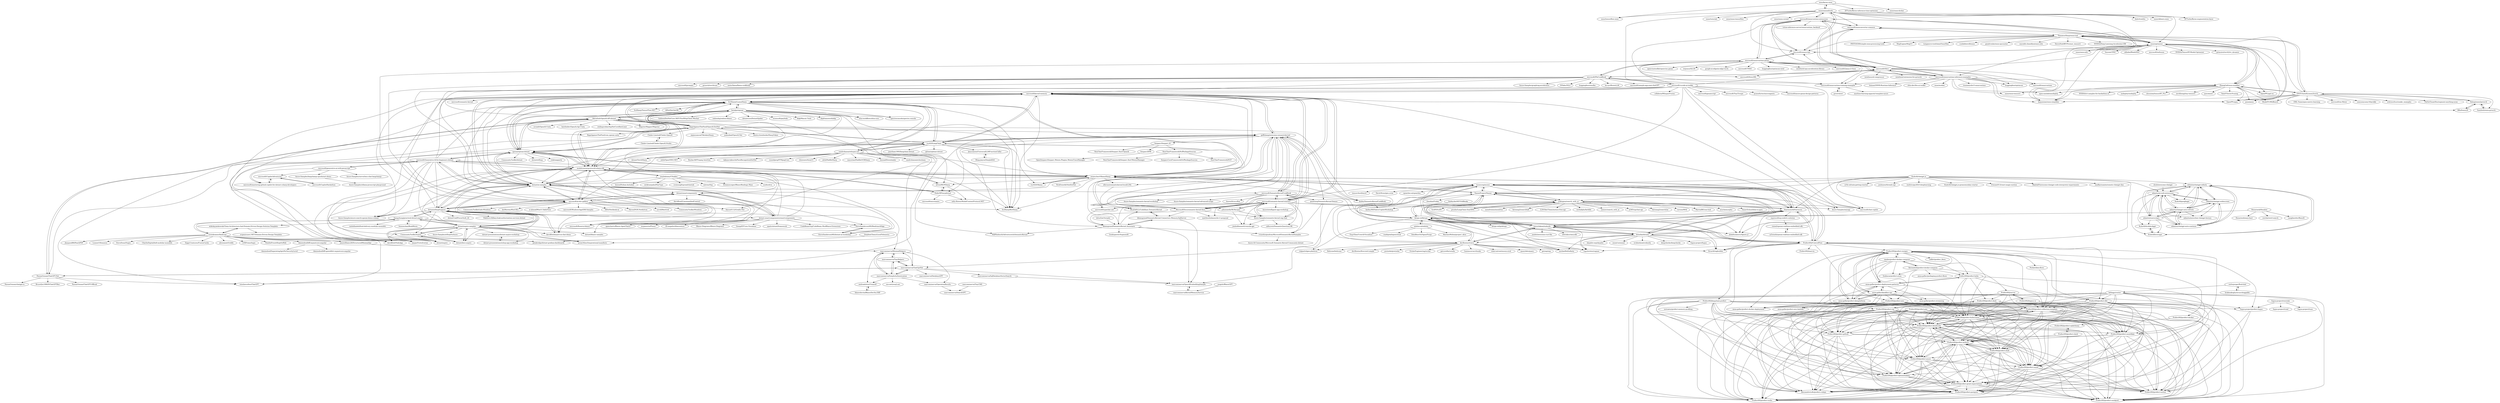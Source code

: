 digraph G {
"onnx/keras-onnx" -> "onnx/onnxmltools"
"onnx/keras-onnx" -> "onnx/tensorflow-onnx" ["e"=1]
"onnx/keras-onnx" -> "ZFTurbo/Keras-inference-time-optimizer"
"onnx/keras-onnx" -> "onnx/onnx-docker"
"onnx/onnxmltools" -> "onnx/sklearn-onnx" ["e"=1]
"onnx/onnxmltools" -> "onnx/keras-onnx"
"onnx/onnxmltools" -> "onnx/tensorflow-onnx" ["e"=1]
"onnx/onnxmltools" -> "microsoft/onnxruntime-extensions"
"onnx/onnxmltools" -> "microsoft/onnxconverter-common"
"onnx/onnxmltools" -> "onnx/tutorials" ["e"=1]
"onnx/onnxmltools" -> "onnx/onnx-tensorflow" ["e"=1]
"onnx/onnxmltools" -> "onnx/optimizer"
"onnx/onnxmltools" -> "onnx/onnx-coreml" ["e"=1]
"onnx/onnxmltools" -> "microsoft/Olive"
"onnx/onnxmltools" -> "daquexian/onnx-simplifier" ["e"=1]
"onnx/onnxmltools" -> "microsoft/onnxruntime-inference-examples"
"onnx/onnxmltools" -> "microsoft/onnxruntime-training-examples"
"onnx/onnxmltools" -> "microsoft/onnxscript"
"onnx/onnxmltools" -> "dmlc/treelite" ["e"=1]
"microsoft/onnxconverter-common" -> "ThanatosShinji/onnx-tool"
"microsoft/onnxconverter-common" -> "microsoft/onnxscript"
"microsoft/onnxconverter-common" -> "microsoft/onnxruntime-extensions"
"ZFTurbo/Keras-inference-time-optimizer" -> "ZFTurbo/Keras-augmentation-layer"
"Senparc/DPB" -> "OpenSenparc/Senparc.Weixin.Plugins.WeixinTraceManager"
"OkGoDoIt/OpenAI-API-dotnet" -> "betalgo/openai"
"OkGoDoIt/OpenAI-API-dotnet" -> "RageAgainstThePixel/OpenAI-DotNet"
"OkGoDoIt/OpenAI-API-dotnet" -> "openai/openai-dotnet"
"OkGoDoIt/OpenAI-API-dotnet" -> "wieslawsoltes/ChatGPT" ["e"=1]
"OkGoDoIt/OpenAI-API-dotnet" -> "PawanOsman/ChatGPT.Net"
"OkGoDoIt/OpenAI-API-dotnet" -> "srcnalt/OpenAI-Unity" ["e"=1]
"OkGoDoIt/OpenAI-API-dotnet" -> "SciSharp/LLamaSharp"
"OkGoDoIt/OpenAI-API-dotnet" -> "hexthedev/OpenAi-Api-Unity" ["e"=1]
"OkGoDoIt/OpenAI-API-dotnet" -> "SciSharp/BotSharp" ["e"=1]
"OkGoDoIt/OpenAI-API-dotnet" -> "marcominerva/ChatGptNet"
"OkGoDoIt/OpenAI-API-dotnet" -> "modelcontextprotocol/csharp-sdk"
"OkGoDoIt/OpenAI-API-dotnet" -> "microsoft/kernel-memory"
"OkGoDoIt/OpenAI-API-dotnet" -> "stefanprodan/AspNetCoreRateLimit" ["e"=1]
"OkGoDoIt/OpenAI-API-dotnet" -> "MapsterMapper/Mapster" ["e"=1]
"OkGoDoIt/OpenAI-API-dotnet" -> "RageAgainstThePixel/com.openai.unity" ["e"=1]
"PrefectHQ/server" -> "PrefectHQ/legacy-ui"
"PrefectHQ/server" -> "PrefectHQ/prefect-kubernetes"
"PrefectHQ/server" -> "PrefectHQ/prefect-collection-template"
"PrefectHQ/server" -> "PrefectHQ/prefect-dask"
"PrefectHQ/server" -> "PrefectHQ/prefect-databricks"
"microsoft/Olive" -> "microsoft/onnxruntime-genai"
"microsoft/Olive" -> "huggingface/optimum" ["e"=1]
"microsoft/Olive" -> "microsoft/onnxruntime-inference-examples"
"microsoft/Olive" -> "microsoft/DirectML" ["e"=1]
"microsoft/Olive" -> "microsoft/onnxscript"
"microsoft/Olive" -> "onnx/optimizer"
"microsoft/Olive" -> "microsoft/onnxruntime" ["e"=1]
"microsoft/Olive" -> "intel/neural-compressor" ["e"=1]
"microsoft/Olive" -> "daquexian/onnx-simplifier" ["e"=1]
"microsoft/Olive" -> "microsoft/onnxruntime-extensions"
"microsoft/Olive" -> "onnx/onnxmltools"
"microsoft/Olive" -> "microsoft/onnxruntime-training-examples"
"microsoft/Olive" -> "intel/intel-extension-for-pytorch" ["e"=1]
"microsoft/Olive" -> "microsoft/onnxconverter-common"
"microsoft/Olive" -> "microsoft/PhiCookBook"
"Talmaj/onnx2pytorch" -> "fumihwh/onnx-pytorch"
"Talmaj/onnx2pytorch" -> "BBuf/onnx2X"
"Talmaj/onnx2pytorch" -> "ENOT-AutoDL/onnx2torch"
"onnx/optimizer" -> "daquexian/onnx-simplifier" ["e"=1]
"onnx/optimizer" -> "onnx/onnx-mlir" ["e"=1]
"onnx/optimizer" -> "Tencent/TPAT" ["e"=1]
"onnx/optimizer" -> "microsoft/onnxscript"
"onnx/optimizer" -> "ZhangGe6/onnx-modifier"
"onnx/optimizer" -> "microsoft/onnxconverter-common"
"onnx/optimizer" -> "OpenPPL/ppl.nn" ["e"=1]
"onnx/optimizer" -> "pnnx/pnnx" ["e"=1]
"onnx/optimizer" -> "alibaba/BladeDISC" ["e"=1]
"onnx/optimizer" -> "microsoft/nnfusion" ["e"=1]
"onnx/optimizer" -> "OpenPPL/ppq" ["e"=1]
"onnx/optimizer" -> "NVIDIA/TensorRT-Model-Optimizer" ["e"=1]
"onnx/optimizer" -> "grimoire/torch2trt_dynamic" ["e"=1]
"onnx/optimizer" -> "microsoft/onnxruntime-extensions"
"onnx/optimizer" -> "ThanatosShinji/onnx-tool"
"NeuCharFramework/NcfPackageSources" -> "NeuCharFramework/NCF" ["e"=1]
"NeuCharFramework/NcfPackageSources" -> "NeuCharFramework/Senparc.Xncf.WeixinManager"
"NeuCharFramework/NcfPackageSources" -> "SenparcCoreFramework/ScfPackageSources"
"PrefectHQ/legacy-ui" -> "PrefectHQ/server"
"PrefectHQ/legacy-ui" -> "PrefectHQ/prefect-collection-template"
"PrefectHQ/legacy-ui" -> "PrefectHQ/prefect-email"
"marcominerva/TinyHelpers" -> "marcominerva/MinimalHelpers"
"marcominerva/TinyHelpers" -> "marcominerva/SimpleAuthentication"
"marcominerva/TinyHelpers" -> "marcominerva/ChatGptNet"
"microsoft/onnxruntime-training-examples" -> "pytorch/ort"
"microsoft/onnxruntime-training-examples" -> "machine-learning-apps/ml-template-azure" ["e"=1]
"fugue-project/tutorials" -> "fugue-project/tune"
"fugue-project/tutorials" -> "fugue-project/prefect-fugue"
"fugue-project/tutorials" -> "fugue-project/triad"
"flavienbwk/prefect-docker-compose" -> "rpeden/prefect-docker-compose"
"flavienbwk/prefect-docker-compose" -> "anna-geller/dataflow-ops"
"flavienbwk/prefect-docker-compose" -> "fraibacas/prefect-orion"
"flavienbwk/prefect-docker-compose" -> "anna-geller/packaging-prefect-flows"
"flavienbwk/prefect-docker-compose" -> "PrefectHQ/prefect-recipes"
"flavienbwk/prefect-docker-compose" -> "PrefectHQ/server"
"flavienbwk/prefect-docker-compose" -> "PrefectHQ/prefect-helm"
"RageAgainstThePixel/OpenAI-DotNet" -> "OkGoDoIt/OpenAI-API-dotnet"
"RageAgainstThePixel/OpenAI-DotNet" -> "betalgo/openai"
"RageAgainstThePixel/OpenAI-DotNet" -> "openai/openai-dotnet"
"RageAgainstThePixel/OpenAI-DotNet" -> "RageAgainstThePixel/com.openai.unity" ["e"=1]
"RageAgainstThePixel/OpenAI-DotNet" -> "aiqinxuancai/TiktokenSharp" ["e"=1]
"RageAgainstThePixel/OpenAI-DotNet" -> "tryAGI/LangChain"
"RageAgainstThePixel/OpenAI-DotNet" -> "PawanOsman/ChatGPT.Net"
"RageAgainstThePixel/OpenAI-DotNet" -> "Cledev-Limited/Cledev.OpenAI"
"RageAgainstThePixel/OpenAI-DotNet" -> "wieslawsoltes/ChatGPT" ["e"=1]
"RageAgainstThePixel/OpenAI-DotNet" -> "jodendaal/OpenAI.Net"
"RageAgainstThePixel/OpenAI-DotNet" -> "SciSharp/LLamaSharp"
"RageAgainstThePixel/OpenAI-DotNet" -> "dmitry-brazhenko/SharpToken" ["e"=1]
"RageAgainstThePixel/OpenAI-DotNet" -> "awaescher/OllamaSharp"
"RageAgainstThePixel/OpenAI-DotNet" -> "geffzhang/awesome-semantickernel"
"RageAgainstThePixel/OpenAI-DotNet" -> "marcominerva/ChatGptNet"
"microsoft/onnxruntime-inference-examples" -> "microsoft/onnxruntime-extensions"
"microsoft/onnxruntime-inference-examples" -> "microsoft/onnxruntime" ["e"=1]
"microsoft/onnxruntime-inference-examples" -> "daquexian/onnx-simplifier" ["e"=1]
"microsoft/onnxruntime-inference-examples" -> "microsoft/Olive"
"microsoft/onnxruntime-inference-examples" -> "microsoft/onnxruntime-genai"
"microsoft/onnxruntime-inference-examples" -> "itsnine/yolov5-onnxruntime" ["e"=1]
"microsoft/onnxruntime-inference-examples" -> "microsoft/onnxruntime-training-examples"
"microsoft/onnxruntime-inference-examples" -> "ZhangGe6/onnx-modifier"
"microsoft/onnxruntime-inference-examples" -> "leimao/ONNX-Runtime-Inference" ["e"=1]
"microsoft/onnxruntime-inference-examples" -> "xlite-dev/lite.ai.toolkit" ["e"=1]
"microsoft/onnxruntime-inference-examples" -> "onnx/models" ["e"=1]
"microsoft/onnxruntime-inference-examples" -> "onnx/onnx-tensorrt" ["e"=1]
"microsoft/onnxruntime-inference-examples" -> "open-mmlab/mmdeploy" ["e"=1]
"microsoft/onnxruntime-inference-examples" -> "OpenPPL/ppq" ["e"=1]
"microsoft/onnxruntime-inference-examples" -> "huggingface/optimum" ["e"=1]
"mosecorg/mosec" -> "NaomiProject/Naomi"
"mosecorg/mosec" -> "StarmoonAI/Starmoon"
"mosecorg/mosec" -> "kitops-ml/kitops"
"mosecorg/mosec" -> "tensorlakeai/indexify"
"mosecorg/mosec" -> "awaescher/OllamaSharp"
"mosecorg/mosec" -> "dstackai/dstack"
"mosecorg/mosec" -> "PrefectHQ/ControlFlow"
"mosecorg/mosec" -> "JuliaDynamics/Agents.jl" ["e"=1]
"mosecorg/mosec" -> "yokingma/search_with_ai"
"mosecorg/mosec" -> "tensorchord/envd" ["e"=1]
"mosecorg/mosec" -> "michaelfeil/infinity" ["e"=1]
"mosecorg/mosec" -> "devflowinc/trieve"
"mosecorg/mosec" -> "KruxAI/ragbuilder" ["e"=1]
"mosecorg/mosec" -> "David-Kunz/gen.nvim" ["e"=1]
"mosecorg/mosec" -> "speaches-ai/speaches" ["e"=1]
"BBuf/onnx2X" -> "Talmaj/onnx2pytorch"
"microsoft/onnxruntime-extensions" -> "microsoft/onnxscript"
"microsoft/onnxruntime-extensions" -> "microsoft/onnxruntime-genai"
"microsoft/onnxruntime-extensions" -> "microsoft/onnxruntime-inference-examples"
"microsoft/onnxruntime-extensions" -> "microsoft/onnxconverter-common"
"microsoft/onnxruntime-extensions" -> "onnx/onnxmltools"
"microsoft/onnxruntime-extensions" -> "microsoft/onnxruntime-training-examples"
"microsoft/onnxruntime-extensions" -> "triton-inference-server/onnxruntime_backend" ["e"=1]
"microsoft/onnxruntime-extensions" -> "onnx/optimizer"
"fumihwh/onnx-pytorch" -> "Talmaj/onnx2pytorch"
"bcakmakoglu/revue-draggable" -> "carlosjorger/fluid-dnd"
"pytorch/ort" -> "microsoft/onnxruntime-training-examples"
"dstackai/dstack" -> "StarmoonAI/Starmoon"
"dstackai/dstack" -> "zenml-io/zenml" ["e"=1]
"dstackai/dstack" -> "mosecorg/mosec"
"dstackai/dstack" -> "michaelfeil/infinity" ["e"=1]
"dstackai/dstack" -> "tensorlakeai/indexify"
"dstackai/dstack" -> "KruxAI/ragbuilder" ["e"=1]
"dstackai/dstack" -> "NaomiProject/Naomi"
"dstackai/dstack" -> "PrefectHQ/ControlFlow"
"dstackai/dstack" -> "kitops-ml/kitops"
"dstackai/dstack" -> "evidentlyai/evidently" ["e"=1]
"dstackai/dstack" -> "deepchecks/deepchecks" ["e"=1]
"dstackai/dstack" -> "topoteretes/cognee" ["e"=1]
"dstackai/dstack" -> "fugue-project/fugue" ["e"=1]
"dstackai/dstack" -> "skypilot-org/skypilot" ["e"=1]
"dstackai/dstack" -> "devflowinc/trieve"
"PrefectHQ/prefect-recipes" -> "anna-geller/dataflow-ops"
"PrefectHQ/prefect-recipes" -> "PrefectHQ/prefect-aws"
"PrefectHQ/prefect-recipes" -> "PrefectHQ/prefect-collection-template"
"PrefectHQ/prefect-recipes" -> "Pocket/data-flows"
"PrefectHQ/prefect-recipes" -> "PrefectHQ/prefect-kubernetes"
"PrefectHQ/prefect-recipes" -> "anna-geller/prefect-deployment-patterns"
"PrefectHQ/prefect-recipes" -> "anna-geller/prefect-dataplatform"
"PrefectHQ/prefect-recipes" -> "PrefectHQ/prefect-helm"
"PrefectHQ/prefect-recipes" -> "fugue-project/prefect-fugue"
"PrefectHQ/prefect-recipes" -> "PrefectHQ/prefect-dbt"
"PrefectHQ/prefect-recipes" -> "PrefectHQ/prefect-databricks"
"PrefectHQ/prefect-recipes" -> "anna-geller/prefect-docker-deployment"
"PrefectHQ/prefect-recipes" -> "radbrt/prefect_flows"
"PrefectHQ/prefect-recipes" -> "PrefectHQ/prefect-docker"
"PrefectHQ/prefect-recipes" -> "rpeden/prefect-docker-compose"
"ZhangGe6/onnx-modifier" -> "OpenPPL/ppq" ["e"=1]
"ZhangGe6/onnx-modifier" -> "daquexian/onnx-simplifier" ["e"=1]
"ZhangGe6/onnx-modifier" -> "ThanatosShinji/onnx-tool"
"ZhangGe6/onnx-modifier" -> "NVIDIA/trt-samples-for-hackathon-cn" ["e"=1]
"ZhangGe6/onnx-modifier" -> "ModelTC/MQBench" ["e"=1]
"ZhangGe6/onnx-modifier" -> "open-mmlab/mmdeploy" ["e"=1]
"ZhangGe6/onnx-modifier" -> "nndeploy/nndeploy" ["e"=1]
"ZhangGe6/onnx-modifier" -> "shouxieai/tensorRT_Pro" ["e"=1]
"ZhangGe6/onnx-modifier" -> "OpenPPL/ppl.nn" ["e"=1]
"ZhangGe6/onnx-modifier" -> "zerollzeng/tiny-tensorrt" ["e"=1]
"ZhangGe6/onnx-modifier" -> "ENOT-AutoDL/onnx2torch"
"ZhangGe6/onnx-modifier" -> "onnx/onnx-tensorrt" ["e"=1]
"ZhangGe6/onnx-modifier" -> "quic/aimet" ["e"=1]
"ZhangGe6/onnx-modifier" -> "pnnx/pnnx" ["e"=1]
"ZhangGe6/onnx-modifier" -> "VainF/Torch-Pruning" ["e"=1]
"ENOT-AutoDL/onnx2torch" -> "Talmaj/onnx2pytorch"
"ENOT-AutoDL/onnx2torch" -> "ZhangGe6/onnx-modifier"
"ENOT-AutoDL/onnx2torch" -> "ThanatosShinji/onnx-tool"
"ENOT-AutoDL/onnx2torch" -> "ModelTC/MQBench" ["e"=1]
"ENOT-AutoDL/onnx2torch" -> "fumihwh/onnx-pytorch"
"ENOT-AutoDL/onnx2torch" -> "OML-Team/open-metric-learning" ["e"=1]
"ENOT-AutoDL/onnx2torch" -> "daquexian/onnx-simplifier" ["e"=1]
"ENOT-AutoDL/onnx2torch" -> "pnnx/pnnx" ["e"=1]
"ENOT-AutoDL/onnx2torch" -> "OpenPPL/ppq" ["e"=1]
"ENOT-AutoDL/onnx2torch" -> "microsoft/nn-Meter" ["e"=1]
"ENOT-AutoDL/onnx2torch" -> "senysenyseny16/prokki"
"ENOT-AutoDL/onnx2torch" -> "BBuf/onnx2X"
"ENOT-AutoDL/onnx2torch" -> "zchrissirhcz/cmake_examples" ["e"=1]
"ENOT-AutoDL/onnx2torch" -> "onnx/optimizer"
"ENOT-AutoDL/onnx2torch" -> "FeiGeChuanShu/segment-anything-ncnn" ["e"=1]
"betalgo/openai" -> "OkGoDoIt/OpenAI-API-dotnet"
"betalgo/openai" -> "RageAgainstThePixel/OpenAI-DotNet"
"betalgo/openai" -> "openai/openai-dotnet"
"betalgo/openai" -> "SciSharp/LLamaSharp"
"betalgo/openai" -> "wieslawsoltes/ChatGPT" ["e"=1]
"betalgo/openai" -> "elsa-workflows/elsa-core" ["e"=1]
"betalgo/openai" -> "SciSharp/BotSharp" ["e"=1]
"betalgo/openai" -> "fudiwei/DotNetCore.SKIT.FlurlHttpClient.Wechat" ["e"=1]
"betalgo/openai" -> "radzenhq/radzen-blazor" ["e"=1]
"betalgo/openai" -> "dotnetcore/DotnetSpider" ["e"=1]
"betalgo/openai" -> "essensoft/paylinks" ["e"=1]
"betalgo/openai" -> "ldqk/Masuit.Tools" ["e"=1]
"betalgo/openai" -> "spectreconsole/spectre.console" ["e"=1]
"betalgo/openai" -> "abpframework/abp" ["e"=1]
"betalgo/openai" -> "microsoft/fluentui-blazor" ["e"=1]
"PrefectHQ/prefect-shell" -> "PrefectHQ/prefect-postgres"
"PrefectHQ/prefect-shell" -> "PrefectHQ/prefect-airbyte"
"PrefectHQ/prefect-shell" -> "PrefectHQ/prefect-openmetadata"
"PrefectHQ/prefect-shell" -> "PrefectHQ/prefect-email"
"PrefectHQ/prefect-shell" -> "PrefectHQ/prefect-twilio"
"PrefectHQ/prefect-shell" -> "PrefectHQ/prefect-sendgrid"
"PrefectHQ/prefect-shell" -> "PrefectHQ/prefect-great-expectations"
"PrefectHQ/prefect-shell" -> "PrefectHQ/prefect-twitter"
"PrefectHQ/prefect-shell" -> "PrefectHQ/prefect-databricks"
"PrefectHQ/prefect-shell" -> "AlessandroLollo/prefect-cubejs"
"PrefectHQ/prefect-shell" -> "PrefectHQ/prefect-azure"
"microsoft/onnxscript" -> "microsoft/onnxruntime-extensions"
"microsoft/onnxscript" -> "onnx/optimizer"
"microsoft/onnxscript" -> "microsoft/onnxruntime-genai"
"microsoft/onnxscript" -> "microsoft/onnxconverter-common"
"marcominerva/SimpleAuthentication" -> "marcominerva/MinimalHelpers"
"marcominerva/SimpleAuthentication" -> "andreadottor/Umarell"
"marcominerva/SimpleAuthentication" -> "marcominerva/OperationResults"
"marcominerva/SimpleAuthentication" -> "marcominerva/ChatGptNet"
"marcominerva/SimpleAuthentication" -> "marcominerva/TinyHelpers"
"marcominerva/SimpleAuthentication" -> "ose-net/yesql.net" ["e"=1]
"PrefectHQ/prefect-ray" -> "PrefectHQ/prefect-postgres"
"PrefectHQ/prefect-ray" -> "PrefectHQ/prefect-twilio"
"PrefectHQ/prefect-ray" -> "PrefectHQ/prefect-sendgrid"
"PrefectHQ/prefect-ray" -> "PrefectHQ/prefect-great-expectations"
"PrefectHQ/prefect-ray" -> "PrefectHQ/prefect-twitter"
"PrefectHQ/prefect-ray" -> "AlessandroLollo/prefect-cubejs"
"PrefectHQ/prefect-ray" -> "PrefectHQ/prefect-airbyte"
"PrefectHQ/prefect-ray" -> "PrefectHQ/prefect-azure"
"PrefectHQ/prefect-ray" -> "PrefectHQ/prefect-snowflake"
"PrefectHQ/prefect-ray" -> "PrefectHQ/prefect-email"
"PrefectHQ/prefect-ray" -> "PrefectHQ/prefect-github"
"PrefectHQ/prefect-ray" -> "PrefectHQ/prefect-openmetadata"
"PrefectHQ/prefect-ray" -> "PrefectHQ/prefect-databricks"
"PrefectHQ/prefect-ray" -> "PrefectHQ/prefect-kubernetes"
"PrefectHQ/prefect-ray" -> "PrefectHQ/prefect-dask"
"PrefectHQ/prefect-dask" -> "PrefectHQ/prefect-twitter"
"PrefectHQ/prefect-dask" -> "PrefectHQ/prefect-postgres"
"PrefectHQ/prefect-dask" -> "PrefectHQ/prefect-great-expectations"
"PrefectHQ/prefect-dask" -> "PrefectHQ/prefect-twilio"
"PrefectHQ/prefect-dask" -> "PrefectHQ/prefect-sendgrid"
"PrefectHQ/prefect-dask" -> "PrefectHQ/prefect-databricks"
"PrefectHQ/prefect-dask" -> "PrefectHQ/prefect-airbyte"
"PrefectHQ/prefect-dask" -> "PrefectHQ/prefect-email"
"PrefectHQ/prefect-dask" -> "PrefectHQ/prefect-azure"
"PrefectHQ/prefect-dask" -> "AlessandroLollo/prefect-cubejs"
"PrefectHQ/prefect-dask" -> "PrefectHQ/prefect-github"
"PrefectHQ/prefect-dask" -> "PrefectHQ/prefect-openmetadata"
"PrefectHQ/prefect-dask" -> "PrefectHQ/prefect-ray"
"PrefectHQ/prefect-dask" -> "PrefectHQ/prefect-snowflake"
"PrefectHQ/prefect-dask" -> "PrefectHQ/prefect-shell"
"PrefectHQ/prefect-aws" -> "PrefectHQ/prefect-airbyte"
"PrefectHQ/prefect-aws" -> "PrefectHQ/prefect-email"
"PrefectHQ/prefect-aws" -> "PrefectHQ/prefect-postgres"
"PrefectHQ/prefect-aws" -> "PrefectHQ/prefect-sendgrid"
"PrefectHQ/prefect-aws" -> "PrefectHQ/prefect-collection-template"
"PrefectHQ/prefect-aws" -> "PrefectHQ/prefect-snowflake"
"PrefectHQ/prefect-aws" -> "PrefectHQ/prefect-shell"
"PrefectHQ/prefect-aws" -> "PrefectHQ/prefect-databricks"
"PrefectHQ/prefect-aws" -> "PrefectHQ/prefect-great-expectations"
"PrefectHQ/prefect-aws" -> "PrefectHQ/prefect-twilio"
"PrefectHQ/prefect-aws" -> "PrefectHQ/prefect-azure"
"PrefectHQ/prefect-aws" -> "PrefectHQ/prefect-twitter"
"PrefectHQ/prefect-aws" -> "PrefectHQ/prefect-kubernetes"
"PrefectHQ/prefect-aws" -> "PrefectHQ/prefect-openmetadata"
"PrefectHQ/prefect-aws" -> "AlessandroLollo/prefect-cubejs"
"PrefectHQ/prefect-collection-template" -> "PrefectHQ/prefect-postgres"
"PrefectHQ/prefect-collection-template" -> "PrefectHQ/prefect-sendgrid"
"PrefectHQ/prefect-collection-template" -> "PrefectHQ/prefect-great-expectations"
"PrefectHQ/prefect-collection-template" -> "PrefectHQ/prefect-airbyte"
"PrefectHQ/prefect-collection-template" -> "PrefectHQ/prefect-databricks"
"PrefectHQ/prefect-collection-template" -> "PrefectHQ/prefect-twilio"
"PrefectHQ/prefect-collection-template" -> "PrefectHQ/prefect-email"
"PrefectHQ/prefect-collection-template" -> "PrefectHQ/prefect-twitter"
"PrefectHQ/prefect-collection-template" -> "PrefectHQ/prefect-openmetadata"
"PrefectHQ/prefect-collection-template" -> "PrefectHQ/prefect-azure"
"PrefectHQ/prefect-collection-template" -> "AlessandroLollo/prefect-cubejs"
"PrefectHQ/prefect-collection-template" -> "PrefectHQ/prefect-kubernetes"
"PrefectHQ/prefect-collection-template" -> "PrefectHQ/prefect-snowflake"
"PrefectHQ/prefect-collection-template" -> "PrefectHQ/prefect-shell"
"PrefectHQ/prefect-collection-template" -> "PrefectHQ/prefect-github"
"PrefectHQ/prefect-azure" -> "PrefectHQ/prefect-postgres"
"PrefectHQ/prefect-azure" -> "PrefectHQ/prefect-great-expectations"
"PrefectHQ/prefect-azure" -> "AlessandroLollo/prefect-cubejs"
"PrefectHQ/prefect-azure" -> "PrefectHQ/prefect-twilio"
"PrefectHQ/prefect-azure" -> "PrefectHQ/prefect-sendgrid"
"PrefectHQ/prefect-azure" -> "PrefectHQ/prefect-twitter"
"PrefectHQ/prefect-azure" -> "PrefectHQ/prefect-airbyte"
"PrefectHQ/prefect-azure" -> "PrefectHQ/prefect-openmetadata"
"PrefectHQ/prefect-azure" -> "PrefectHQ/prefect-email"
"PrefectHQ/prefect-slack" -> "PrefectHQ/prefect-sqlalchemy"
"PrefectHQ/prefect-slack" -> "PrefectHQ/prefect-email"
"PrefectHQ/prefect-slack" -> "PrefectHQ/prefect-postgres"
"PrefectHQ/prefect-slack" -> "PrefectHQ/prefect-airbyte"
"PrefectHQ/prefect-email" -> "PrefectHQ/prefect-twilio"
"PrefectHQ/prefect-email" -> "PrefectHQ/prefect-postgres"
"PrefectHQ/prefect-email" -> "PrefectHQ/prefect-airbyte"
"PrefectHQ/prefect-email" -> "PrefectHQ/prefect-sendgrid"
"PrefectHQ/prefect-email" -> "PrefectHQ/prefect-twitter"
"PrefectHQ/prefect-email" -> "PrefectHQ/prefect-great-expectations"
"PrefectHQ/prefect-email" -> "AlessandroLollo/prefect-cubejs"
"PrefectHQ/prefect-email" -> "PrefectHQ/prefect-openmetadata"
"PrefectHQ/prefect-email" -> "PrefectHQ/prefect-databricks"
"PrefectHQ/prefect-gcp" -> "PrefectHQ/prefect-postgres"
"PrefectHQ/prefect-gcp" -> "PrefectHQ/prefect-airbyte"
"PrefectHQ/prefect-gcp" -> "PrefectHQ/prefect-twitter"
"PrefectHQ/prefect-gcp" -> "PrefectHQ/prefect-twilio"
"PrefectHQ/prefect-gcp" -> "PrefectHQ/prefect-sendgrid"
"PrefectHQ/prefect-gcp" -> "PrefectHQ/prefect-email"
"PrefectHQ/prefect-gcp" -> "AlessandroLollo/prefect-cubejs"
"PrefectHQ/prefect-gcp" -> "PrefectHQ/prefect-databricks"
"PrefectHQ/prefect-gcp" -> "PrefectHQ/prefect-great-expectations"
"PrefectHQ/prefect-gcp" -> "PrefectHQ/prefect-openmetadata"
"PrefectHQ/prefect-gcp" -> "PrefectHQ/prefect-azure"
"PrefectHQ/prefect-gcp" -> "PrefectHQ/prefect-kubernetes"
"PrefectHQ/prefect-gcp" -> "PrefectHQ/prefect-snowflake"
"PrefectHQ/prefect-gcp" -> "PrefectHQ/prefect-github"
"PrefectHQ/prefect-gcp" -> "PrefectHQ/prefect-shell"
"PrefectHQ/prefect-airbyte" -> "PrefectHQ/prefect-postgres"
"PrefectHQ/prefect-airbyte" -> "PrefectHQ/prefect-email"
"PrefectHQ/prefect-airbyte" -> "PrefectHQ/prefect-twilio"
"PrefectHQ/prefect-airbyte" -> "PrefectHQ/prefect-sendgrid"
"PrefectHQ/prefect-airbyte" -> "PrefectHQ/prefect-openmetadata"
"PrefectHQ/prefect-airbyte" -> "PrefectHQ/prefect-twitter"
"PrefectHQ/prefect-airbyte" -> "PrefectHQ/prefect-great-expectations"
"PrefectHQ/prefect-airbyte" -> "AlessandroLollo/prefect-cubejs"
"PrefectHQ/prefect-airbyte" -> "PrefectHQ/prefect-azure"
"PrefectHQ/prefect-airbyte" -> "PrefectHQ/prefect-shell"
"PrefectHQ/prefect-airbyte" -> "PrefectHQ/prefect-databricks"
"PrefectHQ/prefect-great-expectations" -> "PrefectHQ/prefect-postgres"
"PrefectHQ/prefect-great-expectations" -> "PrefectHQ/prefect-twitter"
"PrefectHQ/prefect-great-expectations" -> "AlessandroLollo/prefect-cubejs"
"PrefectHQ/prefect-great-expectations" -> "PrefectHQ/prefect-twilio"
"PrefectHQ/prefect-great-expectations" -> "PrefectHQ/prefect-sendgrid"
"PrefectHQ/prefect-github" -> "PrefectHQ/prefect-twitter"
"PrefectHQ/prefect-github" -> "PrefectHQ/prefect-great-expectations"
"PrefectHQ/prefect-github" -> "AlessandroLollo/prefect-cubejs"
"PrefectHQ/prefect-github" -> "PrefectHQ/prefect-postgres"
"PrefectHQ/prefect-github" -> "PrefectHQ/prefect-twilio"
"PrefectHQ/prefect-github" -> "PrefectHQ/prefect-sendgrid"
"PrefectHQ/prefect-snowflake" -> "PrefectHQ/prefect-twitter"
"PrefectHQ/prefect-snowflake" -> "PrefectHQ/prefect-postgres"
"PrefectHQ/prefect-snowflake" -> "PrefectHQ/prefect-twilio"
"PrefectHQ/prefect-snowflake" -> "PrefectHQ/prefect-sendgrid"
"PrefectHQ/prefect-snowflake" -> "PrefectHQ/prefect-great-expectations"
"PrefectHQ/prefect-snowflake" -> "PrefectHQ/prefect-airbyte"
"PrefectHQ/prefect-snowflake" -> "AlessandroLollo/prefect-cubejs"
"PrefectHQ/prefect-postgres" -> "PrefectHQ/prefect-twilio"
"PrefectHQ/prefect-postgres" -> "PrefectHQ/prefect-sendgrid"
"PrefectHQ/prefect-sqlalchemy" -> "PrefectHQ/prefect-slack"
"PrefectHQ/prefect-kubernetes" -> "PrefectHQ/prefect-postgres"
"PrefectHQ/prefect-kubernetes" -> "AlessandroLollo/prefect-cubejs"
"PrefectHQ/prefect-kubernetes" -> "PrefectHQ/prefect-twilio"
"PrefectHQ/prefect-kubernetes" -> "PrefectHQ/prefect-sendgrid"
"PrefectHQ/prefect-kubernetes" -> "PrefectHQ/prefect-twitter"
"PrefectHQ/prefect-kubernetes" -> "PrefectHQ/prefect-airbyte"
"PrefectHQ/prefect-kubernetes" -> "PrefectHQ/prefect-databricks"
"PrefectHQ/prefect-kubernetes" -> "PrefectHQ/prefect-openmetadata"
"PrefectHQ/prefect-kubernetes" -> "PrefectHQ/prefect-great-expectations"
"PrefectHQ/prefect-kubernetes" -> "PrefectHQ/prefect-email"
"PrefectHQ/prefect-kubernetes" -> "PrefectHQ/prefect-github"
"PrefectHQ/prefect-kubernetes" -> "PrefectHQ/prefect-azure"
"PrefectHQ/prefect-kubernetes" -> "PrefectHQ/prefect-snowflake"
"PrefectHQ/prefect-kubernetes" -> "PrefectHQ/prefect-collection-template"
"PrefectHQ/prefect-kubernetes" -> "PrefectHQ/prefect-shell"
"PrefectHQ/prefect-dbt" -> "PrefectHQ/prefect-email"
"PrefectHQ/prefect-dbt" -> "PrefectHQ/prefect-postgres"
"PrefectHQ/prefect-dbt" -> "PrefectHQ/prefect-databricks"
"PrefectHQ/prefect-dbt" -> "PrefectHQ/prefect-airbyte"
"PrefectHQ/prefect-dbt" -> "PrefectHQ/prefect-openmetadata"
"PrefectHQ/prefect-dbt" -> "PrefectHQ/prefect-snowflake"
"PrefectHQ/prefect-dbt" -> "PrefectHQ/prefect-shell"
"PrefectHQ/prefect-dbt" -> "PrefectHQ/prefect-great-expectations"
"PrefectHQ/prefect-dbt" -> "PrefectHQ/prefect-twitter"
"PrefectHQ/prefect-dbt" -> "PrefectHQ/prefect-twilio"
"PrefectHQ/prefect-dbt" -> "PrefectHQ/prefect-sendgrid"
"PrefectHQ/prefect-dbt" -> "PrefectHQ/prefect-azure"
"PrefectHQ/prefect-dbt" -> "PrefectHQ/prefect-collection-template"
"PrefectHQ/prefect-dbt" -> "PrefectHQ/prefect-kubernetes"
"PrefectHQ/prefect-dbt" -> "PrefectHQ/prefect-github"
"PrefectHQ/prefect-openmetadata" -> "PrefectHQ/prefect-postgres"
"PrefectHQ/prefect-openmetadata" -> "PrefectHQ/prefect-airbyte"
"PrefectHQ/prefect-openmetadata" -> "PrefectHQ/prefect-great-expectations"
"Pocket/data-flows" -> "PrefectHQ/prefect-collection-template"
"blazordevita/BlazorDevIta.ERP" -> "andreadottor/Umarell"
"andreadottor/Umarell" -> "blazordevita/BlazorDevIta.ERP"
"marcominerva/MinimalHelpers" -> "marcominerva/OperationResults"
"marcominerva/MinimalHelpers" -> "marcominerva/SimpleAuthentication"
"marcominerva/MinimalHelpers" -> "marcominerva/TinyHelpers"
"marcominerva/MinimalHelpers" -> "andreadottor/Umarell"
"sandrohanea/whisper.net" -> "SciSharp/LLamaSharp"
"sandrohanea/whisper.net" -> "sandrohanea/echosharp"
"sandrohanea/whisper.net" -> "sdcb/OpenVINO.NET" ["e"=1]
"sandrohanea/whisper.net" -> "dotnet/TorchSharp" ["e"=1]
"sandrohanea/whisper.net" -> "tryAGI/LangChain"
"sandrohanea/whisper.net" -> "Ruslan-B/FFmpeg.AutoGen" ["e"=1]
"sandrohanea/whisper.net" -> "takuya-takeuchi/FaceRecognitionDotNet" ["e"=1]
"sandrohanea/whisper.net" -> "microsoft/ai-dev-gallery"
"sandrohanea/whisper.net" -> "rosenbjerg/FFMpegCore" ["e"=1]
"sandrohanea/whisper.net" -> "awaescher/OllamaSharp"
"sandrohanea/whisper.net" -> "chinware/AtomUI" ["e"=1]
"sandrohanea/whisper.net" -> "sdcb/PaddleSharp" ["e"=1]
"sandrohanea/whisper.net" -> "feiyun0112/Gradio.Net" ["e"=1]
"sandrohanea/whisper.net" -> "raoyutian/PaddleOCRSharp" ["e"=1]
"sandrohanea/whisper.net" -> "bezzad/Downloader" ["e"=1]
"rpeden/prefect-docker-compose" -> "flavienbwk/prefect-docker-compose"
"rpeden/prefect-docker-compose" -> "fraibacas/prefect-orion"
"rpeden/prefect-docker-compose" -> "PrefectHQ/prefect-recipes"
"rpeden/prefect-docker-compose" -> "anna-geller/prefect-deployment-patterns"
"rpeden/prefect-docker-compose" -> "anna-geller/prefect-dataplatform"
"rpeden/prefect-docker-compose" -> "anna-geller/prefect-docker-deployment"
"rpeden/prefect-docker-compose" -> "PrefectHQ/prefect-helm"
"PawanOsman/ChatGPT.Net" -> "PawanOsman/ChatGPT-Official" ["e"=1]
"PawanOsman/ChatGPT.Net" -> "marcominerva/ChatGptNet"
"PawanOsman/ChatGPT.Net" -> "OkGoDoIt/OpenAI-API-dotnet"
"PawanOsman/ChatGPT.Net" -> "PawanOsman/chatgpt-io" ["e"=1]
"PawanOsman/ChatGPT.Net" -> "BruceQiu1996/NChatGPTRev"
"PawanOsman/ChatGPT.Net" -> "wieslawsoltes/ChatGPT" ["e"=1]
"ThanatosShinji/onnx-tool" -> "ZhangGe6/onnx-modifier"
"ThanatosShinji/onnx-tool" -> "microsoft/onnxconverter-common"
"ThanatosShinji/onnx-tool" -> "PINTO0309/simple-onnx-processing-tools" ["e"=1]
"ThanatosShinji/onnx-tool" -> "MegEngine/MegCC" ["e"=1]
"ThanatosShinji/onnx-tool" -> "tsingmicro-toolchain/OnnxSlim" ["e"=1]
"ThanatosShinji/onnx-tool" -> "ENOT-AutoDL/onnx2torch"
"ThanatosShinji/onnx-tool" -> "scailable/sclblonnx"
"ThanatosShinji/onnx-tool" -> "OpenPPL/ppq" ["e"=1]
"ThanatosShinji/onnx-tool" -> "onnx/onnx-mlir" ["e"=1]
"ThanatosShinji/onnx-tool" -> "gmalivenko/onnx-opcounter"
"ThanatosShinji/onnx-tool" -> "saurabh-shandilya/onnx-utils"
"ThanatosShinji/onnx-tool" -> "DerryHub/BEVFormer_tensorrt" ["e"=1]
"ThanatosShinji/onnx-tool" -> "microsoft/onnxscript"
"ThanatosShinji/onnx-tool" -> "NVIDIA/Deep-Learning-Accelerator-SW" ["e"=1]
"ThanatosShinji/onnx-tool" -> "onnx/optimizer"
"PrefectHQ/prefect-databricks" -> "PrefectHQ/prefect-postgres"
"PrefectHQ/prefect-databricks" -> "PrefectHQ/prefect-airbyte"
"PrefectHQ/prefect-databricks" -> "PrefectHQ/prefect-great-expectations"
"PrefectHQ/prefect-databricks" -> "PrefectHQ/prefect-twitter"
"PrefectHQ/prefect-databricks" -> "PrefectHQ/prefect-email"
"PrefectHQ/prefect-databricks" -> "PrefectHQ/prefect-twilio"
"PrefectHQ/prefect-databricks" -> "PrefectHQ/prefect-sendgrid"
"PrefectHQ/prefect-databricks" -> "AlessandroLollo/prefect-cubejs"
"PrefectHQ/prefect-databricks" -> "PrefectHQ/prefect-openmetadata"
"PrefectHQ/prefect-databricks" -> "PrefectHQ/prefect-azure"
"PrefectHQ/prefect-databricks" -> "PrefectHQ/prefect-github"
"PrefectHQ/prefect-databricks" -> "PrefectHQ/prefect-snowflake"
"PrefectHQ/prefect-databricks" -> "PrefectHQ/prefect-shell"
"PrefectHQ/prefect-databricks" -> "PrefectHQ/prefect-kubernetes"
"PrefectHQ/prefect-databricks" -> "PrefectHQ/prefect-collection-template"
"Cledev-Limited/Cledev.OpenAI" -> "Cledev-Limited/Cledev.OpenAI.Studio"
"fugue-project/prefect-fugue" -> "PrefectHQ/prefect-twitter"
"fugue-project/prefect-fugue" -> "PrefectHQ/prefect-postgres"
"PrefectHQ/prefect-helm" -> "PrefectHQ/prefect-kubernetes"
"PrefectHQ/prefect-helm" -> "anna-geller/prefect-deployment-patterns"
"PrefectHQ/prefect-helm" -> "PrefectHQ/prefect-databricks"
"PrefectHQ/prefect-helm" -> "PrefectHQ/prefect-dask"
"PrefectHQ/prefect-helm" -> "PrefectHQ/prefect-snowflake"
"PrefectHQ/prefect-helm" -> "PrefectHQ/prefect-dbt"
"anna-geller/prefect-dataplatform" -> "anna-geller/dataflow-ops"
"anna-geller/prefect-dataplatform" -> "anna-geller/prefect-docker-deployment"
"anna-geller/prefect-dataplatform" -> "anna-geller/prefect-aws-lambda"
"anna-geller/prefect-dataplatform" -> "anna-geller/prefect-deployment-patterns"
"anna-geller/prefect-dataplatform" -> "PrefectHQ/prefect-recipes"
"anna-geller/dataflow-ops" -> "PrefectHQ/prefect-recipes"
"anna-geller/dataflow-ops" -> "anna-geller/prefect-docker-deployment"
"anna-geller/dataflow-ops" -> "PrefectHQ/prefect-aws"
"anna-geller/dataflow-ops" -> "anna-geller/prefect-streaming"
"anna-geller/dataflow-ops" -> "anna-geller/prefect-deployment-patterns"
"anna-geller/dataflow-ops" -> "anna-geller/prefect-aws-lambda"
"anna-geller/dataflow-ops" -> "fugue-project/prefect-fugue"
"anna-geller/dataflow-ops" -> "anna-geller/prefect-dataplatform"
"anna-geller/dataflow-ops" -> "PrefectHQ/prefect-collection-template"
"marcominerva/TinyCMS" -> "marcominerva/SearchGPT"
"anna-geller/prefect-deployment-patterns" -> "anna-geller/dataflow-ops"
"anna-geller/prefect-deployment-patterns" -> "anna-geller/prefect-streaming"
"anna-geller/prefect-deployment-patterns" -> "PrefectHQ/prefect-helm"
"anna-geller/prefect-deployment-patterns" -> "PrefectHQ/prefect-kubernetes"
"anna-geller/prefect-deployment-patterns" -> "anna-geller/prefect-docker-deployment"
"anna-geller/prefect-deployment-patterns" -> "PrefectHQ/prefect-recipes"
"anna-geller/prefect-deployment-patterns" -> "anna-geller/prefect-dataplatform"
"PrefectHQ/prefect-docker" -> "PrefectHQ/prefect-sqlalchemy"
"marcominerva/OperationResults" -> "marcominerva/SearchGPT"
"SciSharp/LLamaSharp" -> "SciSharp/BotSharp" ["e"=1]
"SciSharp/LLamaSharp" -> "microsoft/kernel-memory"
"SciSharp/LLamaSharp" -> "awaescher/OllamaSharp"
"SciSharp/LLamaSharp" -> "dotnet/TorchSharp" ["e"=1]
"SciSharp/LLamaSharp" -> "modelcontextprotocol/csharp-sdk"
"SciSharp/LLamaSharp" -> "tryAGI/LangChain"
"SciSharp/LLamaSharp" -> "sandrohanea/whisper.net"
"SciSharp/LLamaSharp" -> "SciSharp/TensorFlow.NET" ["e"=1]
"SciSharp/LLamaSharp" -> "AIDotNet/AntSK" ["e"=1]
"SciSharp/LLamaSharp" -> "elsa-workflows/elsa-core" ["e"=1]
"SciSharp/LLamaSharp" -> "dotnet/aspire" ["e"=1]
"SciSharp/LLamaSharp" -> "openai/openai-dotnet"
"SciSharp/LLamaSharp" -> "microsoft/fluentui-blazor" ["e"=1]
"SciSharp/LLamaSharp" -> "spectreconsole/spectre.console" ["e"=1]
"SciSharp/LLamaSharp" -> "betalgo/openai"
"microsoft/kernel-memory" -> "microsoft/chat-copilot" ["e"=1]
"microsoft/kernel-memory" -> "Azure-Samples/miyagi" ["e"=1]
"microsoft/kernel-memory" -> "microsoft/semantic-kernel-starters"
"microsoft/kernel-memory" -> "SciSharp/LLamaSharp"
"microsoft/kernel-memory" -> "geffzhang/awesome-semantickernel"
"microsoft/kernel-memory" -> "modelcontextprotocol/csharp-sdk"
"microsoft/kernel-memory" -> "dotnet/ai-samples"
"microsoft/kernel-memory" -> "microsoft/semantic-kernel" ["e"=1]
"microsoft/kernel-memory" -> "MicrosoftDocs/semantic-kernel-docs"
"microsoft/kernel-memory" -> "SciSharp/BotSharp" ["e"=1]
"microsoft/kernel-memory" -> "tryAGI/LangChain"
"microsoft/kernel-memory" -> "Azure-Samples/azure-search-openai-demo-csharp" ["e"=1]
"microsoft/kernel-memory" -> "microsoft/SemanticKernelCookBook"
"microsoft/kernel-memory" -> "kbeaugrand/SemanticKernel.Assistants"
"microsoft/kernel-memory" -> "dotnet/aspire" ["e"=1]
"adamlui/chatgpt-infinity" -> "adamlui/ai-web-extensions"
"adamlui/chatgpt-infinity" -> "adamlui/chatgpt-widescreen"
"adamlui/chatgpt-infinity" -> "adamlui/chatgpt-auto-continue"
"adamlui/chatgpt-infinity" -> "adamlui/chatgpt-auto-refresh"
"adamlui/chatgpt-infinity" -> "adamlui/userscripts"
"adamlui/chatgpt-infinity" -> "KudoAI/bravegpt"
"adamlui/chatgpt-infinity" -> "KudoAI/googlegpt"
"adamlui/ai-web-extensions" -> "adamlui/chatgpt-infinity"
"adamlui/ai-web-extensions" -> "adamlui/userscripts"
"adamlui/ai-web-extensions" -> "adamlui/chatgpt-widescreen"
"adamlui/ai-web-extensions" -> "adamlui/chatgpt-auto-continue"
"adamlui/ai-web-extensions" -> "adamlui/chatgpt-auto-refresh"
"adamlui/ai-web-extensions" -> "KudoAI/bravegpt"
"adamlui/ai-web-extensions" -> "KudoAI/duckduckgpt"
"adamlui/ai-web-extensions" -> "adamlui/autoclear-chatgpt-history"
"adamlui/ai-web-extensions" -> "KudoAI/googlegpt"
"microsoft/CopilotHackathon" -> "microsoft/CopilotAdventures"
"KudoAI/chatgpt.js" -> "adamlui/chatgpt-infinity"
"KudoAI/chatgpt.js" -> "a16z-infra/ai-getting-started" ["e"=1]
"KudoAI/chatgpt.js" -> "junhoyeo/threads-api" ["e"=1]
"KudoAI/chatgpt.js" -> "adamlui/ai-web-extensions"
"KudoAI/chatgpt.js" -> "rasbt/scipy2023-deeplearning" ["e"=1]
"KudoAI/chatgpt.js" -> "StarmoonAI/Starmoon"
"KudoAI/chatgpt.js" -> "PrefectHQ/ControlFlow"
"KudoAI/chatgpt.js" -> "NaomiProject/Naomi"
"KudoAI/chatgpt.js" -> "KudoAI/chatgpt.js-greasemonkey-starter"
"KudoAI/chatgpt.js" -> "Etesam913/react-magic-motion" ["e"=1]
"KudoAI/chatgpt.js" -> "mosecorg/mosec"
"KudoAI/chatgpt.js" -> "SkalskiP/awesome-chatgpt-code-interpreter-experiments" ["e"=1]
"KudoAI/chatgpt.js" -> "tensorlakeai/indexify"
"KudoAI/chatgpt.js" -> "yokingma/search_with_ai"
"KudoAI/chatgpt.js" -> "madkarmaa/automatic-chatgpt-dan" ["e"=1]
"devflowinc/trieve" -> "OcularEngineering/ocular" ["e"=1]
"devflowinc/trieve" -> "tensorlakeai/indexify"
"devflowinc/trieve" -> "getcorefin/corefin" ["e"=1]
"devflowinc/trieve" -> "lumina-ai-inc/chunkr" ["e"=1]
"devflowinc/trieve" -> "topoteretes/cognee" ["e"=1]
"devflowinc/trieve" -> "relari-ai/continuous-eval" ["e"=1]
"devflowinc/trieve" -> "quarylabs/quary" ["e"=1]
"devflowinc/trieve" -> "getzep/zep" ["e"=1]
"devflowinc/trieve" -> "tolgee/tolgee-platform" ["e"=1]
"devflowinc/trieve" -> "Helicone/helicone" ["e"=1]
"devflowinc/trieve" -> "devflowinc/firecrawl-simple"
"devflowinc/trieve" -> "michaelfeil/infinity" ["e"=1]
"devflowinc/trieve" -> "kitops-ml/kitops"
"devflowinc/trieve" -> "pretzelai/pretzelai" ["e"=1]
"devflowinc/trieve" -> "NaomiProject/Naomi"
"microsoft/semantic-kernel-starters" -> "MicrosoftDocs/semantic-kernel-docs"
"microsoft/semantic-kernel-starters" -> "microsoft/SemanticKernelCookBook"
"microsoft/semantic-kernel-starters" -> "Azure-Samples/semantic-kernel-rag-chat"
"microsoft/semantic-kernel-starters" -> "geffzhang/awesome-semantickernel"
"microsoft/semantic-kernel-starters" -> "microsoft/kernel-memory"
"microsoft/semantic-kernel-starters" -> "Azure-Samples/miyagi" ["e"=1]
"microsoft/semantic-kernel-starters" -> "johnmaeda/SK-Recipes"
"microsoft/semantic-kernel-starters" -> "microsoft/chat-copilot" ["e"=1]
"microsoft/semantic-kernel-starters" -> "kbeaugrand/SemanticKernel.Assistants"
"microsoft/semantic-kernel-starters" -> "Azure/intelligent-app-workshop" ["e"=1]
"microsoft/semantic-kernel-starters" -> "adhurwit/SemanticQuestion10K"
"microsoft/semantic-kernel-starters" -> "matthewbolanos/sk-v1-proposal"
"microsoft/semantic-kernel-starters" -> "jimbobbennett/console-gpt"
"microsoft/semantic-kernel-starters" -> "microsoft/typechat.net"
"microsoft/semantic-kernel-starters" -> "rvinothrajendran/MicrosoftSemanticKernelSamples"
"MicrosoftDocs/semantic-kernel-docs" -> "microsoft/semantic-kernel-starters"
"MicrosoftDocs/semantic-kernel-docs" -> "kbeaugrand/SemanticKernel.Connectors.Memory.SqlServer"
"MicrosoftDocs/semantic-kernel-docs" -> "kbeaugrand/SemanticKernel.Assistants"
"MicrosoftDocs/semantic-kernel-docs" -> "geffzhang/awesome-semantickernel"
"MicrosoftDocs/semantic-kernel-docs" -> "matthewbolanos/sk-v1-proposal"
"MicrosoftDocs/semantic-kernel-docs" -> "Azure-Samples/semantic-kernel-rag-chat"
"MicrosoftDocs/semantic-kernel-docs" -> "microsoft/kernel-memory"
"NaomiProject/Naomi" -> "StarmoonAI/Starmoon"
"NaomiProject/Naomi" -> "mosecorg/mosec"
"NaomiProject/Naomi" -> "kitops-ml/kitops"
"NaomiProject/Naomi" -> "Zenohm/Friday" ["e"=1]
"NaomiProject/Naomi" -> "tensorlakeai/indexify"
"NaomiProject/Naomi" -> "yokingma/search_with_ai"
"NaomiProject/Naomi" -> "awaescher/OllamaSharp"
"tryAGI/LangChain" -> "awaescher/OllamaSharp"
"tryAGI/LangChain" -> "SciSharp/LLamaSharp"
"tryAGI/LangChain" -> "jeastham1993/langchain-dotnet"
"tryAGI/LangChain" -> "microsoft/kernel-memory"
"tryAGI/LangChain" -> "geffzhang/awesome-semantickernel"
"tryAGI/LangChain" -> "SciSharp/BotSharp" ["e"=1]
"tryAGI/LangChain" -> "afrise/MCPSharp"
"tryAGI/LangChain" -> "modelcontextprotocol/csharp-sdk"
"tryAGI/LangChain" -> "tryAGI/Ollama"
"tryAGI/LangChain" -> "openai/openai-dotnet"
"tryAGI/LangChain" -> "qdrant/qdrant-dotnet" ["e"=1]
"tryAGI/LangChain" -> "dotnet/ai-samples"
"tryAGI/LangChain" -> "sandrohanea/whisper.net"
"tryAGI/LangChain" -> "RageAgainstThePixel/OpenAI-DotNet"
"tryAGI/LangChain" -> "Jenscaasen/UniversalLLMFunctionCaller"
"tensorlakeai/indexify" -> "StarmoonAI/Starmoon"
"tensorlakeai/indexify" -> "mosecorg/mosec"
"tensorlakeai/indexify" -> "NaomiProject/Naomi"
"tensorlakeai/indexify" -> "KruxAI/ragbuilder" ["e"=1]
"tensorlakeai/indexify" -> "kitops-ml/kitops"
"tensorlakeai/indexify" -> "PrefectHQ/ControlFlow"
"tensorlakeai/indexify" -> "devflowinc/trieve"
"tensorlakeai/indexify" -> "yokingma/search_with_ai"
"tensorlakeai/indexify" -> "dstackai/dstack"
"tensorlakeai/indexify" -> "awaescher/OllamaSharp"
"tensorlakeai/indexify" -> "michaelfeil/infinity" ["e"=1]
"tensorlakeai/indexify" -> "JuliaDynamics/Agents.jl" ["e"=1]
"tensorlakeai/indexify" -> "topoteretes/cognee" ["e"=1]
"tensorlakeai/indexify" -> "jondot/awesome-rust-llm" ["e"=1]
"tensorlakeai/indexify" -> "edwinkys/oasysdb" ["e"=1]
"marcominerva/ChatGptNet" -> "marcominerva/SimpleAuthentication"
"marcominerva/ChatGptNet" -> "marcominerva/TinyHelpers"
"marcominerva/ChatGptNet" -> "PawanOsman/ChatGPT.Net"
"marcominerva/ChatGptNet" -> "marcominerva/DatabaseGPT"
"marcominerva/ChatGptNet" -> "marcominerva/SqlDatabaseVectorSearch"
"marcominerva/ChatGptNet" -> "marcominerva/OpenAIEmbeddingSample"
"marcominerva/ChatGptNet" -> "marcominerva/MinimalHelpers"
"uhub/awesome-chatgpt" -> "adamlui/ai-web-extensions"
"geffzhang/awesome-semantickernel" -> "microsoft/typechat.net"
"geffzhang/awesome-semantickernel" -> "microsoft/semantic-kernel-starters"
"geffzhang/awesome-semantickernel" -> "kbeaugrand/SemanticKernel.Assistants"
"geffzhang/awesome-semantickernel" -> "kinfey/SemanticKernelCookBook"
"geffzhang/awesome-semantickernel" -> "microsoft/kernel-memory"
"geffzhang/awesome-semantickernel" -> "microsoft/SemanticKernelCookBook"
"geffzhang/awesome-semantickernel" -> "MicrosoftDocs/semantic-kernel-docs"
"geffzhang/awesome-semantickernel" -> "Senparc/Senparc.AI"
"geffzhang/awesome-semantickernel" -> "qmatteoq/SemanticKernel-Demos"
"geffzhang/awesome-semantickernel" -> "johnmaeda/SK-Recipes"
"geffzhang/awesome-semantickernel" -> "PederHP/mcpdotnet"
"geffzhang/awesome-semantickernel" -> "BLaZeKiLL/Codeblaze.SemanticKernel"
"geffzhang/awesome-semantickernel" -> "HillPhelmuth/AdventuresInSemanticKernel"
"geffzhang/awesome-semantickernel" -> "tryAGI/LangChain"
"geffzhang/awesome-semantickernel" -> "elbruno/semantickernel-localLLMs"
"adamlui/chatgpt-auto-refresh" -> "adamlui/chatgpt-widescreen"
"adamlui/chatgpt-auto-refresh" -> "adamlui/chatgpt-auto-continue"
"adamlui/chatgpt-auto-refresh" -> "adamlui/chatgpt-infinity"
"adamlui/chatgpt-auto-refresh" -> "adamlui/userscripts"
"adamlui/chatgpt-auto-refresh" -> "adamlui/autoclear-chatgpt-history"
"adamlui/chatgpt-auto-refresh" -> "adamlui/ai-web-extensions"
"Senparc/Senparc.AI" -> "NeuCharFramework/NcfPackageSources"
"Senparc/Senparc.AI" -> "NeuCharFramework/Senparc.Xncf.OpenAI"
"Senparc/Senparc.AI" -> "Senparc/DPB"
"adamlui/chatgpt-widescreen" -> "adamlui/chatgpt-auto-continue"
"adamlui/chatgpt-widescreen" -> "adamlui/chatgpt-auto-refresh"
"adamlui/chatgpt-widescreen" -> "adamlui/chatgpt-infinity"
"adamlui/chatgpt-widescreen" -> "adamlui/ai-web-extensions"
"adamlui/chatgpt-widescreen" -> "adamlui/autoclear-chatgpt-history"
"PrefectHQ/langchain-prefect" -> "PrefectHQ/prefect-great-expectations"
"PrefectHQ/langchain-prefect" -> "PrefectHQ/prefect-github"
"PrefectHQ/langchain-prefect" -> "PrefectHQ/prefect-sendgrid"
"PrefectHQ/langchain-prefect" -> "PrefectHQ/prefect-postgres"
"PrefectHQ/langchain-prefect" -> "PrefectHQ/prefect-snowflake"
"PrefectHQ/langchain-prefect" -> "PrefectHQ/prefect-databricks"
"PrefectHQ/langchain-prefect" -> "PrefectHQ/prefect-collection-template"
"PrefectHQ/langchain-prefect" -> "PrefectHQ/prefect-openmetadata"
"PrefectHQ/langchain-prefect" -> "fugue-project/prefect-fugue"
"PrefectHQ/langchain-prefect" -> "PrefectHQ/prefect-azure"
"PrefectHQ/langchain-prefect" -> "zzstoatzz/prefect-memory-profiling"
"PrefectHQ/langchain-prefect" -> "PrefectHQ/prefect-ray"
"PrefectHQ/langchain-prefect" -> "PrefectHQ/prefect-kubernetes"
"PrefectHQ/langchain-prefect" -> "AlessandroLollo/prefect-cubejs"
"PrefectHQ/langchain-prefect" -> "PrefectHQ/prefect-twilio"
"adamlui/chatgpt-auto-continue" -> "adamlui/chatgpt-widescreen"
"adamlui/chatgpt-auto-continue" -> "adamlui/chatgpt-auto-refresh"
"adamlui/chatgpt-auto-continue" -> "adamlui/chatgpt-infinity"
"adamlui/chatgpt-auto-continue" -> "adamlui/ai-web-extensions"
"KudoAI/bravegpt" -> "KudoAI/duckduckgpt"
"KudoAI/bravegpt" -> "adamlui/chatgpt-infinity"
"KudoAI/duckduckgpt" -> "KudoAI/bravegpt"
"Azure-Samples/semantic-kernel-rag-chat" -> "microsoft/semantic-kernel-starters"
"Azure-Samples/semantic-kernel-rag-chat" -> "adhurwit/SemanticQuestion10K"
"Azure-Samples/semantic-kernel-rag-chat" -> "jimbobbennett/console-gpt"
"Azure-Samples/semantic-kernel-rag-chat" -> "microsoft/SemanticKernelCookBook"
"johnmaeda/SK-Recipes" -> "microsoft/semantic-kernel-starters"
"johnmaeda/SK-Recipes" -> "jimbobbennett/console-gpt"
"johnmaeda/SK-Recipes" -> "Azure-Samples/semantic-kernel-rag-chat"
"microsoft/typechat.net" -> "geffzhang/awesome-semantickernel"
"microsoft/typechat.net" -> "kbeaugrand/SemanticKernel.Assistants"
"damienbod/bff-aspnetcore-angular" -> "damienbod/bff-openiddict-aspnetcore-angular"
"damienbod/bff-aspnetcore-angular" -> "damienbod/SeparatingApisPerSecurityLevel"
"kbeaugrand/SemanticKernel.Connectors.Memory.SqlServer" -> "kbeaugrand/SemanticKernel.Assistants"
"kbeaugrand/SemanticKernel.Connectors.Memory.SqlServer" -> "BLaZeKiLL/Codeblaze.SemanticKernel"
"kbeaugrand/SemanticKernel.Connectors.Memory.SqlServer" -> "marcominerva/OpenAIEmbeddingSample"
"Cledev-Limited/Cledev.OpenAI.Studio" -> "Cledev-Limited/Cledev.OpenAI"
"kinfey/dotNETOAIBooks" -> "kinfey/MSFabricCopilotWorkshop"
"magols/BlazorGPT" -> "marcominerva/KernelMemoryService"
"rvinothrajendran/MicrosoftSemanticKernelSamples" -> "Azure-AI-Community/Microsoft-Semantic-Kernel-Community-dotnet"
"tryAGI/Ollama" -> "awaescher/OllamaSharp"
"dotnet/ai-samples" -> "dotnet/eShopSupport"
"dotnet/ai-samples" -> "modelcontextprotocol/csharp-sdk"
"dotnet/ai-samples" -> "microsoft/ai-dev-gallery"
"dotnet/ai-samples" -> "microsoft/kernel-memory"
"dotnet/ai-samples" -> "microsoft/Generative-AI-for-beginners-dotnet"
"dotnet/ai-samples" -> "openai/openai-dotnet"
"dotnet/ai-samples" -> "Azure-Samples/azure-search-openai-demo-csharp" ["e"=1]
"dotnet/ai-samples" -> "dotnet/aspire-samples"
"dotnet/ai-samples" -> "dotnet-smartcomponents/smartcomponents"
"dotnet/ai-samples" -> "geffzhang/awesome-semantickernel"
"dotnet/ai-samples" -> "SteveSandersonMS/dotnet-ai-workshop"
"dotnet/ai-samples" -> "SciSharp/LLamaSharp"
"dotnet/ai-samples" -> "davidfowl/aspire-ai-chat-demo"
"dotnet/ai-samples" -> "dotnet/smartcomponents"
"dotnet/ai-samples" -> "microsoft/SemanticKernelCookBook"
"eidolon-ai/eidolon" -> "kitops-ml/kitops"
"eidolon-ai/eidolon" -> "DataBassGit/AgentForge" ["e"=1]
"eidolon-ai/eidolon" -> "MarianoMolina/project_alice" ["e"=1]
"eidolon-ai/eidolon" -> "Eng-Elias/CrewAI-Visualizer" ["e"=1]
"eidolon-ai/eidolon" -> "rnadigital/agentcloud" ["e"=1]
"kitops-ml/kitops" -> "NaomiProject/Naomi"
"kitops-ml/kitops" -> "mosecorg/mosec"
"kitops-ml/kitops" -> "StarmoonAI/Starmoon"
"kitops-ml/kitops" -> "tensorlakeai/indexify"
"kitops-ml/kitops" -> "PrefectHQ/ControlFlow"
"kitops-ml/kitops" -> "eidolon-ai/eidolon"
"kitops-ml/kitops" -> "awaescher/OllamaSharp"
"kitops-ml/kitops" -> "tolgee/tolgee-platform" ["e"=1]
"kitops-ml/kitops" -> "yokingma/search_with_ai"
"kitops-ml/kitops" -> "devflowinc/trieve"
"kitops-ml/kitops" -> "KruxAI/ragbuilder" ["e"=1]
"kitops-ml/kitops" -> "JuliaDynamics/Agents.jl" ["e"=1]
"kitops-ml/kitops" -> "dstackai/dstack"
"kitops-ml/kitops" -> "topoteretes/cognee" ["e"=1]
"kitops-ml/kitops" -> "kitops-ml/pykitops"
"yokingma/search_with_ai" -> "ptonlix/LangChain-SearXNG"
"yokingma/search_with_ai" -> "memfreeme/memfree" ["e"=1]
"yokingma/search_with_ai" -> "fatwang2/search4all" ["e"=1]
"yokingma/search_with_ai" -> "LLM-Red-Team/metaso-free-api" ["e"=1]
"yokingma/search_with_ai" -> "rashadphz/farfalle" ["e"=1]
"yokingma/search_with_ai" -> "onenov/search_with_ai"
"yokingma/search_with_ai" -> "ai365vip/chat-api" ["e"=1]
"yokingma/search_with_ai" -> "fatwang2/search2ai" ["e"=1]
"yokingma/search_with_ai" -> "vastxie/99AI" ["e"=1]
"yokingma/search_with_ai" -> "StarmoonAI/Starmoon"
"yokingma/search_with_ai" -> "NaomiProject/Naomi"
"yokingma/search_with_ai" -> "MartialBE/one-hub" ["e"=1]
"yokingma/search_with_ai" -> "miurla/morphic" ["e"=1]
"yokingma/search_with_ai" -> "SmartSchoolAI/ai-to-pptx" ["e"=1]
"yokingma/search_with_ai" -> "VoAPI/VoAPI" ["e"=1]
"microsoft/vscode-ai-toolkit" -> "microsoft/ai-dev-gallery"
"microsoft/vscode-ai-toolkit" -> "microsoft/PhiCookBook"
"microsoft/vscode-ai-toolkit" -> "microsoft/onnxruntime-genai"
"microsoft/vscode-ai-toolkit" -> "microsoft/kernel-memory"
"microsoft/vscode-ai-toolkit" -> "microsoft/genaiscript" ["e"=1]
"microsoft/vscode-ai-toolkit" -> "microsoft/semantic-kernel-starters"
"microsoft/vscode-ai-toolkit" -> "modelcontextprotocol/csharp-sdk"
"microsoft/vscode-ai-toolkit" -> "microsoft/chat-copilot" ["e"=1]
"microsoft/vscode-ai-toolkit" -> "dotnet/ai-samples"
"microsoft/vscode-ai-toolkit" -> "microsoft/TinyTroupe" ["e"=1]
"microsoft/vscode-ai-toolkit" -> "aymenfurter/microagents" ["e"=1]
"microsoft/vscode-ai-toolkit" -> "microsoft/azure-genai-design-patterns" ["e"=1]
"microsoft/vscode-ai-toolkit" -> "microsoft/Olive"
"microsoft/vscode-ai-toolkit" -> "Azure-Samples/miyagi" ["e"=1]
"microsoft/vscode-ai-toolkit" -> "collabora/WhisperFusion" ["e"=1]
"awaescher/OllamaSharp" -> "tryAGI/Ollama"
"awaescher/OllamaSharp" -> "SciSharp/LLamaSharp"
"awaescher/OllamaSharp" -> "tryAGI/LangChain"
"awaescher/OllamaSharp" -> "modelcontextprotocol/csharp-sdk"
"awaescher/OllamaSharp" -> "openai/openai-dotnet"
"awaescher/OllamaSharp" -> "microsoft/kernel-memory"
"awaescher/OllamaSharp" -> "NaomiProject/Naomi"
"awaescher/OllamaSharp" -> "mosecorg/mosec"
"awaescher/OllamaSharp" -> "SciSharp/BotSharp" ["e"=1]
"awaescher/OllamaSharp" -> "dotnet/ai-samples"
"awaescher/OllamaSharp" -> "StarmoonAI/Starmoon"
"awaescher/OllamaSharp" -> "elbruno/semantickernel-localLLMs"
"awaescher/OllamaSharp" -> "NickSwardh/YoloDotNet" ["e"=1]
"awaescher/OllamaSharp" -> "dotnet/smartcomponents"
"awaescher/OllamaSharp" -> "afrise/MCPSharp"
"microsoft/PhiCookBook" -> "microsoft/onnxruntime-genai"
"microsoft/PhiCookBook" -> "Azure-Samples/graphrag-accelerator" ["e"=1]
"microsoft/PhiCookBook" -> "microsoft/chat-copilot" ["e"=1]
"microsoft/PhiCookBook" -> "NVlabs/VILA" ["e"=1]
"microsoft/PhiCookBook" -> "microsoft/kernel-memory"
"microsoft/PhiCookBook" -> "dotnet/ai-samples"
"microsoft/PhiCookBook" -> "microsoft/Olive"
"microsoft/PhiCookBook" -> "huggingface/smollm" ["e"=1]
"microsoft/PhiCookBook" -> "lm-sys/RouteLLM" ["e"=1]
"microsoft/PhiCookBook" -> "microsoft/vscode-ai-toolkit"
"microsoft/PhiCookBook" -> "microsoft/sample-app-aoai-chatGPT" ["e"=1]
"microsoft/PhiCookBook" -> "microsoft/ai-dev-gallery"
"microsoft/PhiCookBook" -> "microsoft/prompty" ["e"=1]
"microsoft/PhiCookBook" -> "pytorch/torchtune" ["e"=1]
"microsoft/PhiCookBook" -> "meta-llama/llama-cookbook" ["e"=1]
"kitbagjs/router" -> "PrefectHQ/prefect-email"
"kitbagjs/router" -> "PrefectHQ/prefect-dbt"
"kitbagjs/router" -> "PrefectHQ/prefect-great-expectations"
"kitbagjs/router" -> "PrefectHQ/prefect-github"
"kitbagjs/router" -> "PrefectHQ/prefect-openmetadata"
"kitbagjs/router" -> "PrefectHQ/prefect-airbyte"
"kitbagjs/router" -> "PrefectHQ/prefect-snowflake"
"kitbagjs/router" -> "PrefectHQ/prefect-databricks"
"kitbagjs/router" -> "PrefectHQ/prefect-shell"
"kitbagjs/router" -> "PrefectHQ/prefect-kubernetes"
"kitbagjs/router" -> "AlessandroLollo/prefect-cubejs"
"kitbagjs/router" -> "PrefectHQ/prefect-twilio"
"kitbagjs/router" -> "PrefectHQ/prefect-sendgrid"
"kitbagjs/router" -> "PrefectHQ/prefect-collection-template"
"kitbagjs/router" -> "PrefectHQ/prefect-twitter"
"carlosjorger/fluid-dnd" -> "bcakmakoglu/revue-draggable"
"carlosjorger/fluid-dnd" -> "kitbagjs/router"
"dotnet/aspire-samples" -> "dotnet/aspire" ["e"=1]
"dotnet/aspire-samples" -> "CommunityToolkit/Aspire"
"dotnet/aspire-samples" -> "prom3theu5/aspirational-manifests" ["e"=1]
"dotnet/aspire-samples" -> "dotnet/docs-aspire"
"dotnet/aspire-samples" -> "dotnet/eShopSupport"
"dotnet/aspire-samples" -> "dotnet/ai-samples"
"dotnet/aspire-samples" -> "thangchung/practical-dotnet-aspire"
"dotnet/aspire-samples" -> "dotnet-presentations/dotnet-aspire-workshop"
"dotnet/aspire-samples" -> "davidfowl/aspire-ai-chat-demo"
"dotnet/aspire-samples" -> "dotnet-presentations/eshop-app-workshop"
"dotnet/aspire-samples" -> "modelcontextprotocol/csharp-sdk"
"dotnet/aspire-samples" -> "JasperFx/wolverine" ["e"=1]
"dotnet/aspire-samples" -> "dotnet/blazor-samples" ["e"=1]
"dotnet/aspire-samples" -> "Azure-Samples/eShopOnAzure" ["e"=1]
"dotnet/aspire-samples" -> "davidfowl/TodoApp" ["e"=1]
"BLaZeKiLL/Codeblaze.SemanticKernel" -> "kbeaugrand/SemanticKernel.Connectors.Memory.SqlServer"
"dotnet-smartcomponents/smartcomponents" -> "dotnet/smartcomponents"
"dotnet-smartcomponents/smartcomponents" -> "dotnet/ai-samples"
"dotnet-smartcomponents/smartcomponents" -> "microsoft/fluentui-blazor" ["e"=1]
"dotnet-smartcomponents/smartcomponents" -> "modelcontextprotocol/csharp-sdk"
"dotnet-smartcomponents/smartcomponents" -> "dotnet/eShopSupport"
"dotnet-smartcomponents/smartcomponents" -> "dotnet/blazor-samples" ["e"=1]
"dotnet-smartcomponents/smartcomponents" -> "Blazor-Diagrams/Blazor.Diagrams" ["e"=1]
"dotnet-smartcomponents/smartcomponents" -> "Giorgi/EFCore.Visualizer" ["e"=1]
"dotnet-smartcomponents/smartcomponents" -> "SteveSandersonMS/RealtimeAIApp"
"dotnet-smartcomponents/smartcomponents" -> "spark-dotnet/framework" ["e"=1]
"dotnet-smartcomponents/smartcomponents" -> "CodeBeamOrg/CodeBeam.MudBlazor.Extensions" ["e"=1]
"dotnet-smartcomponents/smartcomponents" -> "apexcharts/Blazor-ApexCharts" ["e"=1]
"dotnet-smartcomponents/smartcomponents" -> "mrpmorris/Fluxor" ["e"=1]
"dotnet-smartcomponents/smartcomponents" -> "IEvangelist/blazorators" ["e"=1]
"dotnet-smartcomponents/smartcomponents" -> "openai/openai-dotnet"
"dotnet/eShopSupport" -> "dotnet/ai-samples"
"dotnet/eShopSupport" -> "dotnet/smartcomponents"
"dotnet/eShopSupport" -> "davidfowl/aspire-ai-chat-demo"
"dotnet/eShopSupport" -> "Azure-Samples/azure-search-openai-demo-csharp" ["e"=1]
"dotnet/eShopSupport" -> "dotnetConf/FocusOnAI_24"
"dotnet/eShopSupport" -> "dotnet/aspire-samples"
"dotnet/eShopSupport" -> "thangchung/practical-dotnet-aspire"
"dotnet/eShopSupport" -> "modelcontextprotocol/csharp-sdk"
"dotnet/eShopSupport" -> "SteveSandersonMS/dotnet-ai-workshop"
"dotnet/eShopSupport" -> "microsoft/ai-dev-gallery"
"dotnet/eShopSupport" -> "NikiforovAll/keycloak-authorization-services-dotnet" ["e"=1]
"dotnet/eShopSupport" -> "CommunityToolkit/Aspire"
"dotnet/eShopSupport" -> "dotnet-smartcomponents/smartcomponents"
"dotnet/eShopSupport" -> "dotnet/docs-aspire"
"dotnet/eShopSupport" -> "microsoft/kernel-memory"
"PrefectHQ/ControlFlow" -> "PrefectHQ/prefect-dbt"
"PrefectHQ/ControlFlow" -> "PrefectHQ/marvin" ["e"=1]
"PrefectHQ/ControlFlow" -> "StarmoonAI/Starmoon"
"PrefectHQ/ControlFlow" -> "topoteretes/cognee" ["e"=1]
"PrefectHQ/ControlFlow" -> "KruxAI/ragbuilder" ["e"=1]
"PrefectHQ/ControlFlow" -> "PrefectHQ/prefect-databricks"
"PrefectHQ/ControlFlow" -> "PrefectHQ/langchain-prefect"
"PrefectHQ/ControlFlow" -> "tensorlakeai/indexify"
"PrefectHQ/ControlFlow" -> "NaomiProject/Naomi"
"PrefectHQ/ControlFlow" -> "kitops-ml/kitops"
"PrefectHQ/ControlFlow" -> "PrefectHQ/prefect-aws"
"PrefectHQ/ControlFlow" -> "PrefectHQ/prefect-recipes"
"PrefectHQ/ControlFlow" -> "mosecorg/mosec"
"PrefectHQ/ControlFlow" -> "PrefectHQ/prefect-snowflake"
"PrefectHQ/ControlFlow" -> "PrefectHQ/prefect-collection-template"
"ptonlix/LangChain-SearXNG" -> "yokingma/search_with_ai"
"openai/openai-dotnet" -> "modelcontextprotocol/csharp-sdk"
"openai/openai-dotnet" -> "OkGoDoIt/OpenAI-API-dotnet"
"openai/openai-dotnet" -> "RageAgainstThePixel/OpenAI-DotNet"
"openai/openai-dotnet" -> "dotnet/ai-samples"
"openai/openai-dotnet" -> "betalgo/openai"
"openai/openai-dotnet" -> "dotnet/aspire" ["e"=1]
"openai/openai-dotnet" -> "SciSharp/LLamaSharp"
"openai/openai-dotnet" -> "awaescher/OllamaSharp"
"openai/openai-dotnet" -> "CommunityToolkit/dotnet" ["e"=1]
"openai/openai-dotnet" -> "microsoft/kernel-memory"
"openai/openai-dotnet" -> "microsoft/fluentui-blazor" ["e"=1]
"openai/openai-dotnet" -> "tryAGI/LangChain"
"openai/openai-dotnet" -> "microsoft/Generative-AI-for-beginners-dotnet"
"openai/openai-dotnet" -> "dotnet/eShop" ["e"=1]
"openai/openai-dotnet" -> "riok/mapperly" ["e"=1]
"jonowilliams26/StructuredMinimalApi" -> "marcominerva/MinimalHelpers"
"dotnet-presentations/eshop-app-workshop" -> "dotnet-presentations/dotnet-aspire-workshop"
"microsoft/onnxruntime-genai" -> "microsoft/onnxruntime-extensions"
"microsoft/onnxruntime-genai" -> "microsoft/onnxscript"
"microsoft/onnxruntime-genai" -> "microsoft/Olive"
"microsoft/onnxruntime-genai" -> "microsoft/PhiCookBook"
"microsoft/onnxruntime-genai" -> "microsoft/onnxruntime-inference-examples"
"microsoft/onnxruntime-genai" -> "openvinotoolkit/openvino.genai" ["e"=1]
"microsoft/onnxruntime-genai" -> "wejoncy/QLLM" ["e"=1]
"microsoft/onnxruntime-genai" -> "google-ai-edge/ai-edge-torch" ["e"=1]
"microsoft/onnxruntime-genai" -> "microsoft/onnxruntime-training-examples"
"microsoft/onnxruntime-genai" -> "microsoft/T-MAC" ["e"=1]
"microsoft/onnxruntime-genai" -> "huggingface/optimum-intel" ["e"=1]
"microsoft/onnxruntime-genai" -> "microsoft/ai-dev-gallery"
"microsoft/onnxruntime-genai" -> "microsoft/DirectML" ["e"=1]
"microsoft/onnxruntime-genai" -> "intel/intel-npu-acceleration-library" ["e"=1]
"microsoft/onnxruntime-genai" -> "microsoft/Llama-2-Onnx" ["e"=1]
"thangchung/practical-dotnet-aspire" -> "foxminchan/BookWorm"
"thangchung/practical-dotnet-aspire" -> "erwinkramer/bank-api"
"thangchung/practical-dotnet-aspire" -> "dotnet/eShopSupport"
"thangchung/practical-dotnet-aspire" -> "dotnet/aspire-samples"
"thangchung/practical-dotnet-aspire" -> "mehdihadeli/food-delivery-modular-monolith" ["e"=1]
"thangchung/practical-dotnet-aspire" -> "prom3theu5/aspirational-manifests" ["e"=1]
"thangchung/practical-dotnet-aspire" -> "marcominerva/MinimalHelpers"
"thangchung/practical-dotnet-aspire" -> "mikolaj-jankowski/Clean-Architecture-And-Domain-Driven-Design-Solution-Template"
"lofcz/LlmTornado" -> "kbeaugrand/SemanticKernel.Assistants"
"kbeaugrand/SemanticKernel.Assistants" -> "kbeaugrand/SemanticKernel.Connectors.Memory.SqlServer"
"kbeaugrand/SemanticKernel.Assistants" -> "rvinothrajendran/MicrosoftSemanticKernelSamples"
"kbeaugrand/SemanticKernel.Assistants" -> "bradygaster/AugmentR"
"kbeaugrand/SemanticKernel.Assistants" -> "BLaZeKiLL/Codeblaze.SemanticKernel"
"kbeaugrand/SemanticKernel.Assistants" -> "HillPhelmuth/AdventuresInSemanticKernel"
"kbeaugrand/SemanticKernel.Assistants" -> "marcominerva/OpenAIEmbeddingSample"
"microsoft/SemanticKernelCookBook" -> "microsoft/semantic-kernel-starters"
"microsoft/SemanticKernelCookBook" -> "qmatteoq/SemanticKernel-Demos"
"microsoft/SemanticKernelCookBook" -> "Azure-Samples/semantic-kernel-rag-chat"
"microsoft/SemanticKernelCookBook" -> "geffzhang/awesome-semantickernel"
"microsoft/SemanticKernelCookBook" -> "kinfey/SemanticKernelCookBook"
"microsoft/SemanticKernelCookBook" -> "Azure-Samples/semantic-kernel-advanced-usage" ["e"=1]
"microsoft/SemanticKernelCookBook" -> "MicrosoftDocs/semantic-kernel-docs"
"microsoft/SemanticKernelCookBook" -> "Azure/AI-in-a-Box" ["e"=1]
"microsoft/SemanticKernelCookBook" -> "microsoft/kernel-memory"
"microsoft/SemanticKernelCookBook" -> "Azure-Samples/semantic-kernel-workshop" ["e"=1]
"Jenscaasen/UniversalLLMFunctionCaller" -> "Ming-jiayou/SimpleRAG"
"microsoft/CopilotAdventures" -> "microsoft/CopilotHackathon"
"microsoft/CopilotAdventures" -> "microsoft/mastering-github-copilot-for-dotnet-csharp-developers"
"dotnet/smartcomponents" -> "dotnet-smartcomponents/smartcomponents"
"dotnet/smartcomponents" -> "dotnet/eShopSupport"
"dotnet/smartcomponents" -> "microsoft/ai-dev-gallery"
"dotnet/smartcomponents" -> "SteveSandersonMS/RealtimeAIApp"
"dotnet/smartcomponents" -> "davidfowl/CommandAndControl"
"StephenCleary/LocalTelemetry" -> "petabridge/dotnet-grafana-dashboards"
"qmatteoq/SemanticKernel-Demos" -> "marcominerva/OpenAIEmbeddingSample"
"qmatteoq/SemanticKernel-Demos" -> "rvinothrajendran/MicrosoftSemanticKernelSamples"
"kinfey/SemanticKernelCookBook" -> "kinfey/MSFabricCopilotWorkshop"
"kinfey/SemanticKernelCookBook" -> "geffzhang/awesome-semantickernel"
"dotnet/docs-aspire" -> "CommunityToolkit/Aspire"
"dotnet/docs-aspire" -> "dotnet/aspire-samples"
"Azure-Samples/langchainjs-quickstart-demo" -> "Azure-Samples/ollama-javascript-playground"
"elbruno/semantickernel-localLLMs" -> "BLaZeKiLL/Codeblaze.SemanticKernel"
"marcominerva/KernelMemoryService" -> "marcominerva/OpenAIEmbeddingSample"
"marcominerva/OpenAIEmbeddingSample" -> "marcominerva/KernelMemoryService"
"StarmoonAI/Starmoon" -> "NaomiProject/Naomi"
"StarmoonAI/Starmoon" -> "mosecorg/mosec"
"StarmoonAI/Starmoon" -> "tensorlakeai/indexify"
"StarmoonAI/Starmoon" -> "yokingma/search_with_ai"
"StarmoonAI/Starmoon" -> "PrefectHQ/ControlFlow"
"StarmoonAI/Starmoon" -> "kitops-ml/kitops"
"StarmoonAI/Starmoon" -> "espressif/esp-webrtc-solution"
"StarmoonAI/Starmoon" -> "dstackai/dstack"
"StarmoonAI/Starmoon" -> "JuliaDynamics/Agents.jl" ["e"=1]
"StarmoonAI/Starmoon" -> "awaescher/OllamaSharp"
"StarmoonAI/Starmoon" -> "KruxAI/ragbuilder" ["e"=1]
"tonybaloney/CSnakes" -> "modelcontextprotocol/csharp-sdk"
"tonybaloney/CSnakes" -> "xoofx/ultra" ["e"=1]
"tonybaloney/CSnakes" -> "henon/Python.Included" ["e"=1]
"tonybaloney/CSnakes" -> "prom3theu5/aspirational-manifests" ["e"=1]
"tonybaloney/CSnakes" -> "eiriktsarpalis/PolyType" ["e"=1]
"tonybaloney/CSnakes" -> "sveinungf/spreadcheetah" ["e"=1]
"tonybaloney/CSnakes" -> "nietras/Sep" ["e"=1]
"tonybaloney/CSnakes" -> "Dreamescaper/BlazorBindings.Maui" ["e"=1]
"tonybaloney/CSnakes" -> "dotnet/ai-samples"
"microsoft/generative-ai-with-javascript" -> "microsoft/mastering-github-copilot-for-dotnet-csharp-developers"
"microsoft/generative-ai-with-javascript" -> "microsoft/Generative-AI-for-beginners-dotnet"
"microsoft/generative-ai-with-javascript" -> "microsoft/CopilotAdventures"
"microsoft/generative-ai-with-javascript" -> "Azure-Samples/langchainjs-quickstart-demo"
"microsoft/generative-ai-with-javascript" -> "Azure-Samples/serverless-chat-langchainjs" ["e"=1]
"dotnet-presentations/dotnet-aspire-workshop" -> "dotnet-presentations/eshop-app-workshop"
"erwinkramer/bank-api" -> "mikolaj-jankowski/Clean-Architecture-And-Domain-Driven-Design-Solution-Template"
"erwinkramer/bank-api" -> "thangchung/practical-dotnet-aspire"
"erwinkramer/bank-api" -> "jhaygood86/PeachPDF" ["e"=1]
"erwinkramer/bank-api" -> "LumexUI/lumexui" ["e"=1]
"erwinkramer/bank-api" -> "SteveDunn/Vogen" ["e"=1]
"erwinkramer/bank-api" -> "damienbod/bff-aspnetcore-angular"
"erwinkramer/bank-api" -> "davidfowl/TodoApp" ["e"=1]
"erwinkramer/bank-api" -> "CharlieDigital/dn8-modular-monolith"
"erwinkramer/bank-api" -> "ZiggyCreatures/FusionCache" ["e"=1]
"erwinkramer/bank-api" -> "jonowilliams26/StructuredMinimalApi"
"erwinkramer/bank-api" -> "petabridge/dotnet-grafana-dashboards"
"erwinkramer/bank-api" -> "alirezanet/Gridify" ["e"=1]
"erwinkramer/bank-api" -> "JasperFx/wolverine" ["e"=1]
"erwinkramer/bank-api" -> "LSXPrime/Aegis" ["e"=1]
"erwinkramer/bank-api" -> "NimblePros/eShopOnWeb" ["e"=1]
"mikolaj-jankowski/Clean-Architecture-And-Domain-Driven-Design-Solution-Template" -> "erwinkramer/bank-api"
"mikolaj-jankowski/Clean-Architecture-And-Domain-Driven-Design-Solution-Template" -> "evgenirusev/.NET-Domain-Driven-Design-Template" ["e"=1]
"SteveSandersonMS/dotnet-ai-workshop" -> "SteveSandersonMS/RealtimeAIApp"
"Hexastack/Hexabot" -> "kitops-ml/kitops"
"Hexastack/Hexabot" -> "Hexastack/eazychart"
"Hexastack/Hexabot" -> "swirlai/swirl-search" ["e"=1]
"Hexastack/Hexabot" -> "LangbaseInc/BaseAI" ["e"=1]
"microsoft/ai-dev-gallery" -> "dotnet/ai-samples"
"microsoft/ai-dev-gallery" -> "CommunityToolkit/Windows" ["e"=1]
"microsoft/ai-dev-gallery" -> "CommunityToolkit/Labs-Windows" ["e"=1]
"microsoft/ai-dev-gallery" -> "dotMorten/WinUIEx" ["e"=1]
"microsoft/ai-dev-gallery" -> "modelcontextprotocol/csharp-sdk"
"microsoft/ai-dev-gallery" -> "dotnet/smartcomponents"
"microsoft/ai-dev-gallery" -> "dotnet/eShopSupport"
"microsoft/ai-dev-gallery" -> "w-ahmad/WinUI.TableView" ["e"=1]
"microsoft/ai-dev-gallery" -> "SciSharp/BotSharp" ["e"=1]
"microsoft/ai-dev-gallery" -> "SciSharp/LLamaSharp"
"microsoft/ai-dev-gallery" -> "feiyun0112/Gradio.Net" ["e"=1]
"microsoft/ai-dev-gallery" -> "microsoft/WindowsAppSDK-Samples" ["e"=1]
"microsoft/ai-dev-gallery" -> "AIDotNet/koala-ai" ["e"=1]
"microsoft/ai-dev-gallery" -> "HavenDV/H.NotifyIcon" ["e"=1]
"microsoft/ai-dev-gallery" -> "unvell/ReoGrid" ["e"=1]
"adamlui/userscripts" -> "adamlui/ai-web-extensions"
"adamlui/userscripts" -> "adamlui/chatgpt-auto-refresh"
"adamlui/userscripts" -> "adamlui/chatgpt-infinity"
"adamlui/userscripts" -> "adamlui/chatgpt-widescreen"
"adamlui/userscripts" -> "adamlui/chatgpt-auto-continue"
"adamlui/userscripts" -> "KudoAI/duckduckgpt"
"adamlui/userscripts" -> "KudoAI/bravegpt"
"CommunityToolkit/Aspire" -> "dotnet/aspire-samples"
"CommunityToolkit/Aspire" -> "dotnet/docs-aspire"
"CommunityToolkit/Aspire" -> "prom3theu5/aspirational-manifests" ["e"=1]
"CommunityToolkit/Aspire" -> "dotnet/aspire" ["e"=1]
"SteveSandersonMS/RealtimeAIApp" -> "SteveSandersonMS/dotnet-ai-workshop"
"marcominerva/SqlDatabaseVectorSearch" -> "marcominerva/OpenAIEmbeddingSample"
"Ming-jiayou/SimpleRAG" -> "Jenscaasen/UniversalLLMFunctionCaller"
"foxminchan/BookWorm" -> "thangchung/practical-dotnet-aspire"
"microsoft/Generative-AI-for-beginners-dotnet" -> "modelcontextprotocol/csharp-sdk"
"microsoft/Generative-AI-for-beginners-dotnet" -> "dotnet/ai-samples"
"microsoft/Generative-AI-for-beginners-dotnet" -> "microsoft/mastering-github-copilot-for-dotnet-csharp-developers"
"microsoft/Generative-AI-for-beginners-dotnet" -> "openai/openai-dotnet"
"microsoft/Generative-AI-for-beginners-dotnet" -> "dotnet/eShopSupport"
"microsoft/Generative-AI-for-beginners-dotnet" -> "davidfowl/aspire-ai-chat-demo"
"microsoft/Generative-AI-for-beginners-dotnet" -> "microsoft/generative-ai-with-javascript"
"microsoft/Generative-AI-for-beginners-dotnet" -> "dotnet/aspire-samples"
"microsoft/Generative-AI-for-beginners-dotnet" -> "Azure-Samples/azure-search-openai-demo-csharp" ["e"=1]
"microsoft/Generative-AI-for-beginners-dotnet" -> "SciSharp/LLamaSharp"
"microsoft/Generative-AI-for-beginners-dotnet" -> "dotnet/smartcomponents"
"microsoft/Generative-AI-for-beginners-dotnet" -> "microsoft/kernel-memory"
"microsoft/Generative-AI-for-beginners-dotnet" -> "awaescher/OllamaSharp"
"microsoft/Generative-AI-for-beginners-dotnet" -> "davidfowl/TodoApp" ["e"=1]
"microsoft/Generative-AI-for-beginners-dotnet" -> "CommunityToolkit/Aspire"
"modelcontextprotocol/csharp-sdk" -> "openai/openai-dotnet"
"modelcontextprotocol/csharp-sdk" -> "dotnet/ai-samples"
"modelcontextprotocol/csharp-sdk" -> "afrise/MCPSharp"
"modelcontextprotocol/csharp-sdk" -> "dotnet/aspire" ["e"=1]
"modelcontextprotocol/csharp-sdk" -> "PederHP/mcpdotnet"
"modelcontextprotocol/csharp-sdk" -> "microsoft/kernel-memory"
"modelcontextprotocol/csharp-sdk" -> "SciSharp/LLamaSharp"
"modelcontextprotocol/csharp-sdk" -> "microsoft/Generative-AI-for-beginners-dotnet"
"modelcontextprotocol/csharp-sdk" -> "dotnet/eShopSupport"
"modelcontextprotocol/csharp-sdk" -> "microsoft/fluentui-blazor" ["e"=1]
"modelcontextprotocol/csharp-sdk" -> "awaescher/OllamaSharp"
"modelcontextprotocol/csharp-sdk" -> "SciSharp/BotSharp" ["e"=1]
"modelcontextprotocol/csharp-sdk" -> "microsoft/ai-dev-gallery"
"modelcontextprotocol/csharp-sdk" -> "JasperFx/wolverine" ["e"=1]
"modelcontextprotocol/csharp-sdk" -> "tonybaloney/CSnakes"
"afrise/MCPSharp" -> "PederHP/mcpdotnet"
"afrise/MCPSharp" -> "salty-flower/ModelContextProtocol.NET"
"afrise/MCPSharp" -> "modelcontextprotocol/csharp-sdk"
"espressif/esp-webrtc-solution" -> "ciniml/openai-realtime-embedded-sdk"
"microsoft/mastering-github-copilot-for-dotnet-csharp-developers" -> "microsoft/CopilotAdventures"
"davidfowl/aspire-ai-chat-demo" -> "dotnet/eShopSupport"
"PederHP/mcpdotnet" -> "afrise/MCPSharp"
"PederHP/mcpdotnet" -> "salty-flower/ModelContextProtocol.NET"
"PederHP/mcpdotnet" -> "microsoft/micronaire"
"PederHP/mcpdotnet" -> "modelcontextprotocol/csharp-sdk"
"m5stack/openai-realtime-embedded-sdk" -> "ciniml/openai-realtime-embedded-sdk"
"ciniml/openai-realtime-embedded-sdk" -> "m5stack/openai-realtime-embedded-sdk"
"onnx/keras-onnx" ["l"="-44.328,6.033"]
"onnx/onnxmltools" ["l"="-44.274,6.076"]
"onnx/tensorflow-onnx" ["l"="50.108,29.867"]
"ZFTurbo/Keras-inference-time-optimizer" ["l"="-44.36,5.988"]
"onnx/onnx-docker" ["l"="-44.372,6.025"]
"onnx/sklearn-onnx" ["l"="45.766,26.501"]
"microsoft/onnxruntime-extensions" ["l"="-44.244,6.096"]
"microsoft/onnxconverter-common" ["l"="-44.226,6.069"]
"onnx/tutorials" ["l"="50.191,29.845"]
"onnx/onnx-tensorflow" ["l"="50.088,29.955"]
"onnx/optimizer" ["l"="-44.239,6.049"]
"onnx/onnx-coreml" ["l"="46.687,-24.182"]
"microsoft/Olive" ["l"="-44.227,6.132"]
"daquexian/onnx-simplifier" ["l"="50.2,29.876"]
"microsoft/onnxruntime-inference-examples" ["l"="-44.26,6.115"]
"microsoft/onnxruntime-training-examples" ["l"="-44.287,6.124"]
"microsoft/onnxscript" ["l"="-44.222,6.09"]
"dmlc/treelite" ["l"="57.807,23.578"]
"ThanatosShinji/onnx-tool" ["l"="-44.224,6.015"]
"ZFTurbo/Keras-augmentation-layer" ["l"="-44.379,5.963"]
"Senparc/DPB" ["l"="-44.318,6.355"]
"OpenSenparc/Senparc.Weixin.Plugins.WeixinTraceManager" ["l"="-44.341,6.335"]
"OkGoDoIt/OpenAI-API-dotnet" ["l"="-44.136,6.467"]
"betalgo/openai" ["l"="-44.195,6.484"]
"RageAgainstThePixel/OpenAI-DotNet" ["l"="-44.166,6.469"]
"openai/openai-dotnet" ["l"="-44.173,6.413"]
"wieslawsoltes/ChatGPT" ["l"="-36.116,2.48"]
"PawanOsman/ChatGPT.Net" ["l"="-44.095,6.504"]
"srcnalt/OpenAI-Unity" ["l"="-24.975,-32.544"]
"SciSharp/LLamaSharp" ["l"="-44.202,6.425"]
"hexthedev/OpenAi-Api-Unity" ["l"="-25.013,-32.518"]
"SciSharp/BotSharp" ["l"="-32.828,0.679"]
"marcominerva/ChatGptNet" ["l"="-44.044,6.49"]
"modelcontextprotocol/csharp-sdk" ["l"="-44.19,6.363"]
"microsoft/kernel-memory" ["l"="-44.155,6.38"]
"stefanprodan/AspNetCoreRateLimit" ["l"="-34.422,-1.118"]
"MapsterMapper/Mapster" ["l"="-34.466,-0.99"]
"RageAgainstThePixel/com.openai.unity" ["l"="-24.977,-32.521"]
"PrefectHQ/server" ["l"="-44.526,6.7"]
"PrefectHQ/legacy-ui" ["l"="-44.55,6.7"]
"PrefectHQ/prefect-kubernetes" ["l"="-44.504,6.669"]
"PrefectHQ/prefect-collection-template" ["l"="-44.492,6.667"]
"PrefectHQ/prefect-dask" ["l"="-44.522,6.667"]
"PrefectHQ/prefect-databricks" ["l"="-44.495,6.656"]
"microsoft/onnxruntime-genai" ["l"="-44.231,6.165"]
"huggingface/optimum" ["l"="38.709,-0.64"]
"microsoft/DirectML" ["l"="-23.409,-27.774"]
"microsoft/onnxruntime" ["l"="50.173,29.746"]
"intel/neural-compressor" ["l"="64.182,-2.465"]
"intel/intel-extension-for-pytorch" ["l"="64.147,-2.455"]
"microsoft/PhiCookBook" ["l"="-44.212,6.224"]
"Talmaj/onnx2pytorch" ["l"="-44.234,5.933"]
"fumihwh/onnx-pytorch" ["l"="-44.21,5.929"]
"BBuf/onnx2X" ["l"="-44.257,5.929"]
"ENOT-AutoDL/onnx2torch" ["l"="-44.231,5.974"]
"onnx/onnx-mlir" ["l"="37.108,0.982"]
"Tencent/TPAT" ["l"="53.265,32.712"]
"ZhangGe6/onnx-modifier" ["l"="-44.202,6.021"]
"OpenPPL/ppl.nn" ["l"="37.036,0.833"]
"pnnx/pnnx" ["l"="49.587,30.862"]
"alibaba/BladeDISC" ["l"="37.066,0.962"]
"microsoft/nnfusion" ["l"="37.073,0.947"]
"OpenPPL/ppq" ["l"="52.571,33.354"]
"NVIDIA/TensorRT-Model-Optimizer" ["l"="38.964,-0.464"]
"grimoire/torch2trt_dynamic" ["l"="53.166,32.734"]
"NeuCharFramework/NcfPackageSources" ["l"="-44.342,6.362"]
"NeuCharFramework/NCF" ["l"="-32.739,0.877"]
"NeuCharFramework/Senparc.Xncf.WeixinManager" ["l"="-44.368,6.345"]
"SenparcCoreFramework/ScfPackageSources" ["l"="-44.37,6.362"]
"PrefectHQ/prefect-email" ["l"="-44.521,6.658"]
"marcominerva/TinyHelpers" ["l"="-44.003,6.49"]
"marcominerva/MinimalHelpers" ["l"="-43.981,6.455"]
"marcominerva/SimpleAuthentication" ["l"="-43.983,6.487"]
"pytorch/ort" ["l"="-44.328,6.119"]
"machine-learning-apps/ml-template-azure" ["l"="-45.161,7.815"]
"fugue-project/tutorials" ["l"="-44.546,6.597"]
"fugue-project/tune" ["l"="-44.582,6.587"]
"fugue-project/prefect-fugue" ["l"="-44.477,6.644"]
"fugue-project/triad" ["l"="-44.563,6.577"]
"flavienbwk/prefect-docker-compose" ["l"="-44.506,6.731"]
"rpeden/prefect-docker-compose" ["l"="-44.484,6.732"]
"anna-geller/dataflow-ops" ["l"="-44.465,6.701"]
"fraibacas/prefect-orion" ["l"="-44.501,6.765"]
"anna-geller/packaging-prefect-flows" ["l"="-44.531,6.763"]
"PrefectHQ/prefect-recipes" ["l"="-44.475,6.689"]
"PrefectHQ/prefect-helm" ["l"="-44.497,6.691"]
"aiqinxuancai/TiktokenSharp" ["l"="5.326,-9.057"]
"tryAGI/LangChain" ["l"="-44.213,6.403"]
"Cledev-Limited/Cledev.OpenAI" ["l"="-44.146,6.549"]
"jodendaal/OpenAI.Net" ["l"="-44.169,6.529"]
"dmitry-brazhenko/SharpToken" ["l"="5.253,-9.014"]
"awaescher/OllamaSharp" ["l"="-44.246,6.448"]
"geffzhang/awesome-semantickernel" ["l"="-44.135,6.41"]
"itsnine/yolov5-onnxruntime" ["l"="53.516,32.825"]
"leimao/ONNX-Runtime-Inference" ["l"="60.046,11.343"]
"xlite-dev/lite.ai.toolkit" ["l"="50.235,29.859"]
"onnx/models" ["l"="50.143,29.815"]
"onnx/onnx-tensorrt" ["l"="53.248,32.637"]
"open-mmlab/mmdeploy" ["l"="50.347,29.856"]
"mosecorg/mosec" ["l"="-44.324,6.551"]
"NaomiProject/Naomi" ["l"="-44.329,6.528"]
"StarmoonAI/Starmoon" ["l"="-44.343,6.538"]
"kitops-ml/kitops" ["l"="-44.359,6.52"]
"tensorlakeai/indexify" ["l"="-44.353,6.559"]
"dstackai/dstack" ["l"="-44.343,6.582"]
"PrefectHQ/ControlFlow" ["l"="-44.404,6.6"]
"JuliaDynamics/Agents.jl" ["l"="21.983,16.71"]
"yokingma/search_with_ai" ["l"="-44.373,6.538"]
"tensorchord/envd" ["l"="8.103,-9.459"]
"michaelfeil/infinity" ["l"="41.178,0.853"]
"devflowinc/trieve" ["l"="-44.4,6.551"]
"KruxAI/ragbuilder" ["l"="41.314,0.488"]
"David-Kunz/gen.nvim" ["l"="-12.804,-9.807"]
"speaches-ai/speaches" ["l"="40.474,3.154"]
"triton-inference-server/onnxruntime_backend" ["l"="39.225,-0.769"]
"bcakmakoglu/revue-draggable" ["l"="-44.652,6.684"]
"carlosjorger/fluid-dnd" ["l"="-44.62,6.676"]
"zenml-io/zenml" ["l"="45.223,25.876"]
"evidentlyai/evidently" ["l"="45.243,25.941"]
"deepchecks/deepchecks" ["l"="45.231,26.033"]
"topoteretes/cognee" ["l"="41.224,0.456"]
"fugue-project/fugue" ["l"="-0.414,14.815"]
"skypilot-org/skypilot" ["l"="38.822,-0.668"]
"PrefectHQ/prefect-aws" ["l"="-44.48,6.659"]
"Pocket/data-flows" ["l"="-44.501,6.707"]
"anna-geller/prefect-deployment-patterns" ["l"="-44.481,6.711"]
"anna-geller/prefect-dataplatform" ["l"="-44.464,6.722"]
"PrefectHQ/prefect-dbt" ["l"="-44.485,6.652"]
"anna-geller/prefect-docker-deployment" ["l"="-44.454,6.714"]
"radbrt/prefect_flows" ["l"="-44.443,6.69"]
"PrefectHQ/prefect-docker" ["l"="-44.545,6.682"]
"NVIDIA/trt-samples-for-hackathon-cn" ["l"="53.301,32.657"]
"ModelTC/MQBench" ["l"="52.551,33.403"]
"nndeploy/nndeploy" ["l"="53.413,32.627"]
"shouxieai/tensorRT_Pro" ["l"="53.346,32.653"]
"zerollzeng/tiny-tensorrt" ["l"="53.231,32.666"]
"quic/aimet" ["l"="52.582,33.376"]
"VainF/Torch-Pruning" ["l"="52.647,33.355"]
"OML-Team/open-metric-learning" ["l"="-44.321,26.156"]
"microsoft/nn-Meter" ["l"="52.686,34.014"]
"senysenyseny16/prokki" ["l"="-44.258,5.963"]
"zchrissirhcz/cmake_examples" ["l"="49.607,30.796"]
"FeiGeChuanShu/segment-anything-ncnn" ["l"="49.62,30.823"]
"elsa-workflows/elsa-core" ["l"="-34.419,-1.096"]
"fudiwei/DotNetCore.SKIT.FlurlHttpClient.Wechat" ["l"="-32.733,0.714"]
"radzenhq/radzen-blazor" ["l"="-36.64,-1.01"]
"dotnetcore/DotnetSpider" ["l"="-32.88,0.757"]
"essensoft/paylinks" ["l"="-32.79,0.801"]
"ldqk/Masuit.Tools" ["l"="-32.862,0.662"]
"spectreconsole/spectre.console" ["l"="-34.626,-1.043"]
"abpframework/abp" ["l"="-34.243,-1.244"]
"microsoft/fluentui-blazor" ["l"="-36.651,-0.985"]
"PrefectHQ/prefect-shell" ["l"="-44.511,6.667"]
"PrefectHQ/prefect-postgres" ["l"="-44.505,6.645"]
"PrefectHQ/prefect-airbyte" ["l"="-44.518,6.649"]
"PrefectHQ/prefect-openmetadata" ["l"="-44.504,6.636"]
"PrefectHQ/prefect-twilio" ["l"="-44.504,6.652"]
"PrefectHQ/prefect-sendgrid" ["l"="-44.509,6.649"]
"PrefectHQ/prefect-great-expectations" ["l"="-44.512,6.658"]
"PrefectHQ/prefect-twitter" ["l"="-44.505,6.66"]
"AlessandroLollo/prefect-cubejs" ["l"="-44.512,6.642"]
"PrefectHQ/prefect-azure" ["l"="-44.498,6.646"]
"andreadottor/Umarell" ["l"="-43.949,6.476"]
"marcominerva/OperationResults" ["l"="-43.954,6.494"]
"ose-net/yesql.net" ["l"="-33.204,-0.43"]
"PrefectHQ/prefect-ray" ["l"="-44.514,6.632"]
"PrefectHQ/prefect-snowflake" ["l"="-44.491,6.641"]
"PrefectHQ/prefect-github" ["l"="-44.523,6.648"]
"PrefectHQ/prefect-slack" ["l"="-44.549,6.646"]
"PrefectHQ/prefect-sqlalchemy" ["l"="-44.569,6.66"]
"PrefectHQ/prefect-gcp" ["l"="-44.523,6.636"]
"blazordevita/BlazorDevIta.ERP" ["l"="-43.925,6.483"]
"sandrohanea/whisper.net" ["l"="-44.247,6.4"]
"sandrohanea/echosharp" ["l"="-44.297,6.401"]
"sdcb/OpenVINO.NET" ["l"="-32.529,0.748"]
"dotnet/TorchSharp" ["l"="-34.999,-2.983"]
"Ruslan-B/FFmpeg.AutoGen" ["l"="-35.065,-1.541"]
"takuya-takeuchi/FaceRecognitionDotNet" ["l"="-32.588,0.801"]
"microsoft/ai-dev-gallery" ["l"="-44.195,6.308"]
"rosenbjerg/FFMpegCore" ["l"="-35.033,-1.485"]
"chinware/AtomUI" ["l"="-36.209,2.484"]
"sdcb/PaddleSharp" ["l"="-32.607,0.762"]
"feiyun0112/Gradio.Net" ["l"="-32.549,0.652"]
"raoyutian/PaddleOCRSharp" ["l"="-32.634,0.752"]
"bezzad/Downloader" ["l"="-36.416,1.007"]
"PawanOsman/ChatGPT-Official" ["l"="46.183,1.68"]
"PawanOsman/chatgpt-io" ["l"="46.194,1.649"]
"BruceQiu1996/NChatGPTRev" ["l"="-44.084,6.551"]
"PINTO0309/simple-onnx-processing-tools" ["l"="49.767,29.99"]
"MegEngine/MegCC" ["l"="37.045,0.917"]
"tsingmicro-toolchain/OnnxSlim" ["l"="37.049,0.456"]
"scailable/sclblonnx" ["l"="-44.18,5.974"]
"gmalivenko/onnx-opcounter" ["l"="-44.171,5.998"]
"saurabh-shandilya/onnx-utils" ["l"="-44.202,5.976"]
"DerryHub/BEVFormer_tensorrt" ["l"="64.608,11.319"]
"NVIDIA/Deep-Learning-Accelerator-SW" ["l"="53.329,32.568"]
"Cledev-Limited/Cledev.OpenAI.Studio" ["l"="-44.141,6.577"]
"anna-geller/prefect-aws-lambda" ["l"="-44.44,6.734"]
"anna-geller/prefect-streaming" ["l"="-44.463,6.742"]
"marcominerva/TinyCMS" ["l"="-43.903,6.529"]
"marcominerva/SearchGPT" ["l"="-43.924,6.515"]
"SciSharp/TensorFlow.NET" ["l"="-34.822,-1.488"]
"AIDotNet/AntSK" ["l"="52.562,3.156"]
"dotnet/aspire" ["l"="-34.309,-0.993"]
"microsoft/chat-copilot" ["l"="-44.336,7.215"]
"Azure-Samples/miyagi" ["l"="-44.39,7.2"]
"microsoft/semantic-kernel-starters" ["l"="-44.098,6.38"]
"dotnet/ai-samples" ["l"="-44.165,6.348"]
"microsoft/semantic-kernel" ["l"="40.359,0.332"]
"MicrosoftDocs/semantic-kernel-docs" ["l"="-44.108,6.411"]
"Azure-Samples/azure-search-openai-demo-csharp" ["l"="-44.371,7.259"]
"microsoft/SemanticKernelCookBook" ["l"="-44.114,6.393"]
"kbeaugrand/SemanticKernel.Assistants" ["l"="-44.084,6.428"]
"adamlui/chatgpt-infinity" ["l"="-44.304,6.745"]
"adamlui/ai-web-extensions" ["l"="-44.291,6.76"]
"adamlui/chatgpt-widescreen" ["l"="-44.298,6.779"]
"adamlui/chatgpt-auto-continue" ["l"="-44.315,6.769"]
"adamlui/chatgpt-auto-refresh" ["l"="-44.311,6.787"]
"adamlui/userscripts" ["l"="-44.278,6.779"]
"KudoAI/bravegpt" ["l"="-44.264,6.752"]
"KudoAI/googlegpt" ["l"="-44.336,6.756"]
"KudoAI/duckduckgpt" ["l"="-44.247,6.773"]
"adamlui/autoclear-chatgpt-history" ["l"="-44.294,6.801"]
"microsoft/CopilotHackathon" ["l"="-44.036,6.179"]
"microsoft/CopilotAdventures" ["l"="-44.061,6.205"]
"KudoAI/chatgpt.js" ["l"="-44.331,6.625"]
"a16z-infra/ai-getting-started" ["l"="41.049,-3.962"]
"junhoyeo/threads-api" ["l"="38.258,-1.569"]
"rasbt/scipy2023-deeplearning" ["l"="41.064,34.974"]
"KudoAI/chatgpt.js-greasemonkey-starter" ["l"="-44.315,6.659"]
"Etesam913/react-magic-motion" ["l"="-3.508,-30.067"]
"SkalskiP/awesome-chatgpt-code-interpreter-experiments" ["l"="40.984,-3.834"]
"madkarmaa/automatic-chatgpt-dan" ["l"="44.27,0.542"]
"OcularEngineering/ocular" ["l"="3.762,13.085"]
"getcorefin/corefin" ["l"="3.776,13.054"]
"lumina-ai-inc/chunkr" ["l"="41.334,0.315"]
"relari-ai/continuous-eval" ["l"="3.732,13.023"]
"quarylabs/quary" ["l"="3.779,12.993"]
"getzep/zep" ["l"="40.993,0.671"]
"tolgee/tolgee-platform" ["l"="16.012,-10.119"]
"Helicone/helicone" ["l"="40.994,0.57"]
"devflowinc/firecrawl-simple" ["l"="-44.47,6.531"]
"pretzelai/pretzelai" ["l"="3.735,12.998"]
"Azure-Samples/semantic-kernel-rag-chat" ["l"="-44.076,6.387"]
"johnmaeda/SK-Recipes" ["l"="-44.074,6.367"]
"Azure/intelligent-app-workshop" ["l"="-44.407,7.177"]
"adhurwit/SemanticQuestion10K" ["l"="-44.047,6.384"]
"matthewbolanos/sk-v1-proposal" ["l"="-44.067,6.404"]
"jimbobbennett/console-gpt" ["l"="-44.05,6.366"]
"microsoft/typechat.net" ["l"="-44.091,6.41"]
"rvinothrajendran/MicrosoftSemanticKernelSamples" ["l"="-44.05,6.41"]
"kbeaugrand/SemanticKernel.Connectors.Memory.SqlServer" ["l"="-44.081,6.446"]
"Zenohm/Friday" ["l"="35.772,3.272"]
"jeastham1993/langchain-dotnet" ["l"="-44.275,6.41"]
"afrise/MCPSharp" ["l"="-44.239,6.376"]
"tryAGI/Ollama" ["l"="-44.271,6.437"]
"qdrant/qdrant-dotnet" ["l"="40.76,1.467"]
"Jenscaasen/UniversalLLMFunctionCaller" ["l"="-44.284,6.355"]
"jondot/awesome-rust-llm" ["l"="-8.692,-4.393"]
"edwinkys/oasysdb" ["l"="-8.716,-4.477"]
"marcominerva/DatabaseGPT" ["l"="-44.017,6.527"]
"marcominerva/SqlDatabaseVectorSearch" ["l"="-44.023,6.473"]
"marcominerva/OpenAIEmbeddingSample" ["l"="-44.042,6.452"]
"uhub/awesome-chatgpt" ["l"="-44.267,6.838"]
"kinfey/SemanticKernelCookBook" ["l"="-44.1,6.452"]
"Senparc/Senparc.AI" ["l"="-44.278,6.375"]
"qmatteoq/SemanticKernel-Demos" ["l"="-44.07,6.424"]
"PederHP/mcpdotnet" ["l"="-44.226,6.356"]
"BLaZeKiLL/Codeblaze.SemanticKernel" ["l"="-44.114,6.444"]
"HillPhelmuth/AdventuresInSemanticKernel" ["l"="-44.108,6.434"]
"elbruno/semantickernel-localLLMs" ["l"="-44.166,6.444"]
"NeuCharFramework/Senparc.Xncf.OpenAI" ["l"="-44.305,6.373"]
"PrefectHQ/langchain-prefect" ["l"="-44.488,6.628"]
"zzstoatzz/prefect-memory-profiling" ["l"="-44.498,6.597"]
"damienbod/bff-aspnetcore-angular" ["l"="-43.873,6.311"]
"damienbod/bff-openiddict-aspnetcore-angular" ["l"="-43.853,6.287"]
"damienbod/SeparatingApisPerSecurityLevel" ["l"="-43.842,6.307"]
"kinfey/dotNETOAIBooks" ["l"="-44.037,6.569"]
"kinfey/MSFabricCopilotWorkshop" ["l"="-44.06,6.525"]
"magols/BlazorGPT" ["l"="-43.955,6.445"]
"marcominerva/KernelMemoryService" ["l"="-44.002,6.446"]
"Azure-AI-Community/Microsoft-Semantic-Kernel-Community-dotnet" ["l"="-44.015,6.406"]
"dotnet/eShopSupport" ["l"="-44.124,6.322"]
"microsoft/Generative-AI-for-beginners-dotnet" ["l"="-44.149,6.324"]
"dotnet/aspire-samples" ["l"="-44.09,6.311"]
"dotnet-smartcomponents/smartcomponents" ["l"="-44.139,6.352"]
"SteveSandersonMS/dotnet-ai-workshop" ["l"="-44.097,6.339"]
"davidfowl/aspire-ai-chat-demo" ["l"="-44.129,6.296"]
"dotnet/smartcomponents" ["l"="-44.173,6.325"]
"eidolon-ai/eidolon" ["l"="-44.375,6.473"]
"DataBassGit/AgentForge" ["l"="41.014,-3.73"]
"MarianoMolina/project_alice" ["l"="39.935,-2.171"]
"Eng-Elias/CrewAI-Visualizer" ["l"="40.086,-2.029"]
"rnadigital/agentcloud" ["l"="40.015,-2"]
"kitops-ml/pykitops" ["l"="-44.351,6.493"]
"ptonlix/LangChain-SearXNG" ["l"="-44.419,6.522"]
"memfreeme/memfree" ["l"="41.279,0.298"]
"fatwang2/search4all" ["l"="45.514,0.474"]
"LLM-Red-Team/metaso-free-api" ["l"="45.542,0.532"]
"rashadphz/farfalle" ["l"="41.063,0.364"]
"onenov/search_with_ai" ["l"="-44.394,6.51"]
"ai365vip/chat-api" ["l"="45.49,0.541"]
"fatwang2/search2ai" ["l"="45.535,0.463"]
"vastxie/99AI" ["l"="45.532,2.025"]
"MartialBE/one-hub" ["l"="45.558,0.569"]
"miurla/morphic" ["l"="40.998,0.269"]
"SmartSchoolAI/ai-to-pptx" ["l"="-2.956,-33.512"]
"VoAPI/VoAPI" ["l"="45.584,0.531"]
"microsoft/vscode-ai-toolkit" ["l"="-44.19,6.267"]
"microsoft/genaiscript" ["l"="41.126,0.143"]
"microsoft/TinyTroupe" ["l"="41.093,0.167"]
"aymenfurter/microagents" ["l"="41.282,0.858"]
"microsoft/azure-genai-design-patterns" ["l"="-44.377,7.211"]
"collabora/WhisperFusion" ["l"="40.598,3.119"]
"NickSwardh/YoloDotNet" ["l"="-32.464,0.75"]
"Azure-Samples/graphrag-accelerator" ["l"="-44.405,7.319"]
"NVlabs/VILA" ["l"="47.441,30.034"]
"huggingface/smollm" ["l"="38.717,-0.386"]
"lm-sys/RouteLLM" ["l"="41.042,0.536"]
"microsoft/sample-app-aoai-chatGPT" ["l"="-44.361,7.24"]
"microsoft/prompty" ["l"="-44.387,7.159"]
"pytorch/torchtune" ["l"="38.819,-0.505"]
"meta-llama/llama-cookbook" ["l"="40.401,0.438"]
"kitbagjs/router" ["l"="-44.536,6.658"]
"CommunityToolkit/Aspire" ["l"="-44.084,6.283"]
"prom3theu5/aspirational-manifests" ["l"="-34.411,-0.734"]
"dotnet/docs-aspire" ["l"="-44.102,6.284"]
"thangchung/practical-dotnet-aspire" ["l"="-44.016,6.338"]
"dotnet-presentations/dotnet-aspire-workshop" ["l"="-44.03,6.283"]
"dotnet-presentations/eshop-app-workshop" ["l"="-44.044,6.267"]
"JasperFx/wolverine" ["l"="-34.375,-0.829"]
"dotnet/blazor-samples" ["l"="-36.579,-1.036"]
"Azure-Samples/eShopOnAzure" ["l"="-34.552,-3.192"]
"davidfowl/TodoApp" ["l"="-34.177,-0.933"]
"Blazor-Diagrams/Blazor.Diagrams" ["l"="-36.536,-1.004"]
"Giorgi/EFCore.Visualizer" ["l"="-34.289,-0.751"]
"SteveSandersonMS/RealtimeAIApp" ["l"="-44.114,6.344"]
"spark-dotnet/framework" ["l"="-34.265,-0.745"]
"CodeBeamOrg/CodeBeam.MudBlazor.Extensions" ["l"="-36.553,-1.05"]
"apexcharts/Blazor-ApexCharts" ["l"="-36.559,-1.014"]
"mrpmorris/Fluxor" ["l"="-36.583,-0.968"]
"IEvangelist/blazorators" ["l"="-36.457,-1.027"]
"dotnetConf/FocusOnAI_24" ["l"="-44.06,6.311"]
"NikiforovAll/keycloak-authorization-services-dotnet" ["l"="-33.922,-1.115"]
"PrefectHQ/marvin" ["l"="41.256,-3.98"]
"CommunityToolkit/dotnet" ["l"="-36.682,0.959"]
"dotnet/eShop" ["l"="-34.111,-1.06"]
"riok/mapperly" ["l"="-34.445,-0.827"]
"jonowilliams26/StructuredMinimalApi" ["l"="-43.931,6.404"]
"openvinotoolkit/openvino.genai" ["l"="64.097,-2.484"]
"wejoncy/QLLM" ["l"="38.74,-0.204"]
"google-ai-edge/ai-edge-torch" ["l"="49.817,29.931"]
"microsoft/T-MAC" ["l"="38.909,-0.291"]
"huggingface/optimum-intel" ["l"="64.107,-2.454"]
"intel/intel-npu-acceleration-library" ["l"="64.076,-2.433"]
"microsoft/Llama-2-Onnx" ["l"="37.057,0.687"]
"foxminchan/BookWorm" ["l"="-43.988,6.318"]
"erwinkramer/bank-api" ["l"="-43.931,6.344"]
"mehdihadeli/food-delivery-modular-monolith" ["l"="-34.316,-3.248"]
"mikolaj-jankowski/Clean-Architecture-And-Domain-Driven-Design-Solution-Template" ["l"="-43.956,6.331"]
"lofcz/LlmTornado" ["l"="-44.027,6.431"]
"bradygaster/AugmentR" ["l"="-44.059,6.459"]
"Azure-Samples/semantic-kernel-advanced-usage" ["l"="-44.412,7.112"]
"Azure/AI-in-a-Box" ["l"="-44.418,7.204"]
"Azure-Samples/semantic-kernel-workshop" ["l"="-44.435,7.121"]
"Ming-jiayou/SimpleRAG" ["l"="-44.307,6.334"]
"microsoft/mastering-github-copilot-for-dotnet-csharp-developers" ["l"="-44.084,6.236"]
"davidfowl/CommandAndControl" ["l"="-44.152,6.259"]
"StephenCleary/LocalTelemetry" ["l"="-43.837,6.36"]
"petabridge/dotnet-grafana-dashboards" ["l"="-43.876,6.355"]
"Azure-Samples/langchainjs-quickstart-demo" ["l"="-44.098,6.191"]
"Azure-Samples/ollama-javascript-playground" ["l"="-44.091,6.163"]
"espressif/esp-webrtc-solution" ["l"="-44.413,6.493"]
"tonybaloney/CSnakes" ["l"="-44.226,6.32"]
"xoofx/ultra" ["l"="-34.562,-0.76"]
"henon/Python.Included" ["l"="-35.056,-2.919"]
"eiriktsarpalis/PolyType" ["l"="-32.012,-0.588"]
"sveinungf/spreadcheetah" ["l"="-34.609,-0.661"]
"nietras/Sep" ["l"="-34.527,-0.711"]
"Dreamescaper/BlazorBindings.Maui" ["l"="-37.224,-2.349"]
"microsoft/generative-ai-with-javascript" ["l"="-44.111,6.241"]
"Azure-Samples/serverless-chat-langchainjs" ["l"="-44.398,7.136"]
"jhaygood86/PeachPDF" ["l"="-36.643,2.304"]
"LumexUI/lumexui" ["l"="-36.579,2.337"]
"SteveDunn/Vogen" ["l"="-34.49,-0.734"]
"CharlieDigital/dn8-modular-monolith" ["l"="-43.898,6.327"]
"ZiggyCreatures/FusionCache" ["l"="-34.415,-0.851"]
"alirezanet/Gridify" ["l"="-34.348,-0.792"]
"LSXPrime/Aegis" ["l"="-36.483,2.367"]
"NimblePros/eShopOnWeb" ["l"="-34.508,-3.189"]
"evgenirusev/.NET-Domain-Driven-Design-Template" ["l"="-34.576,-3.17"]
"Hexastack/Hexabot" ["l"="-44.433,6.449"]
"Hexastack/eazychart" ["l"="-44.461,6.429"]
"swirlai/swirl-search" ["l"="40.967,0.282"]
"LangbaseInc/BaseAI" ["l"="41.357,0.333"]
"CommunityToolkit/Windows" ["l"="-37.56,0.907"]
"CommunityToolkit/Labs-Windows" ["l"="-37.521,0.909"]
"dotMorten/WinUIEx" ["l"="-37.541,0.922"]
"w-ahmad/WinUI.TableView" ["l"="-37.567,0.866"]
"microsoft/WindowsAppSDK-Samples" ["l"="-37.54,0.973"]
"AIDotNet/koala-ai" ["l"="-32.518,0.653"]
"HavenDV/H.NotifyIcon" ["l"="-37.53,0.878"]
"unvell/ReoGrid" ["l"="-36.41,1.071"]
"salty-flower/ModelContextProtocol.NET" ["l"="-44.261,6.349"]
"ciniml/openai-realtime-embedded-sdk" ["l"="-44.453,6.482"]
"microsoft/micronaire" ["l"="-44.263,6.322"]
"m5stack/openai-realtime-embedded-sdk" ["l"="-44.472,6.476"]
}